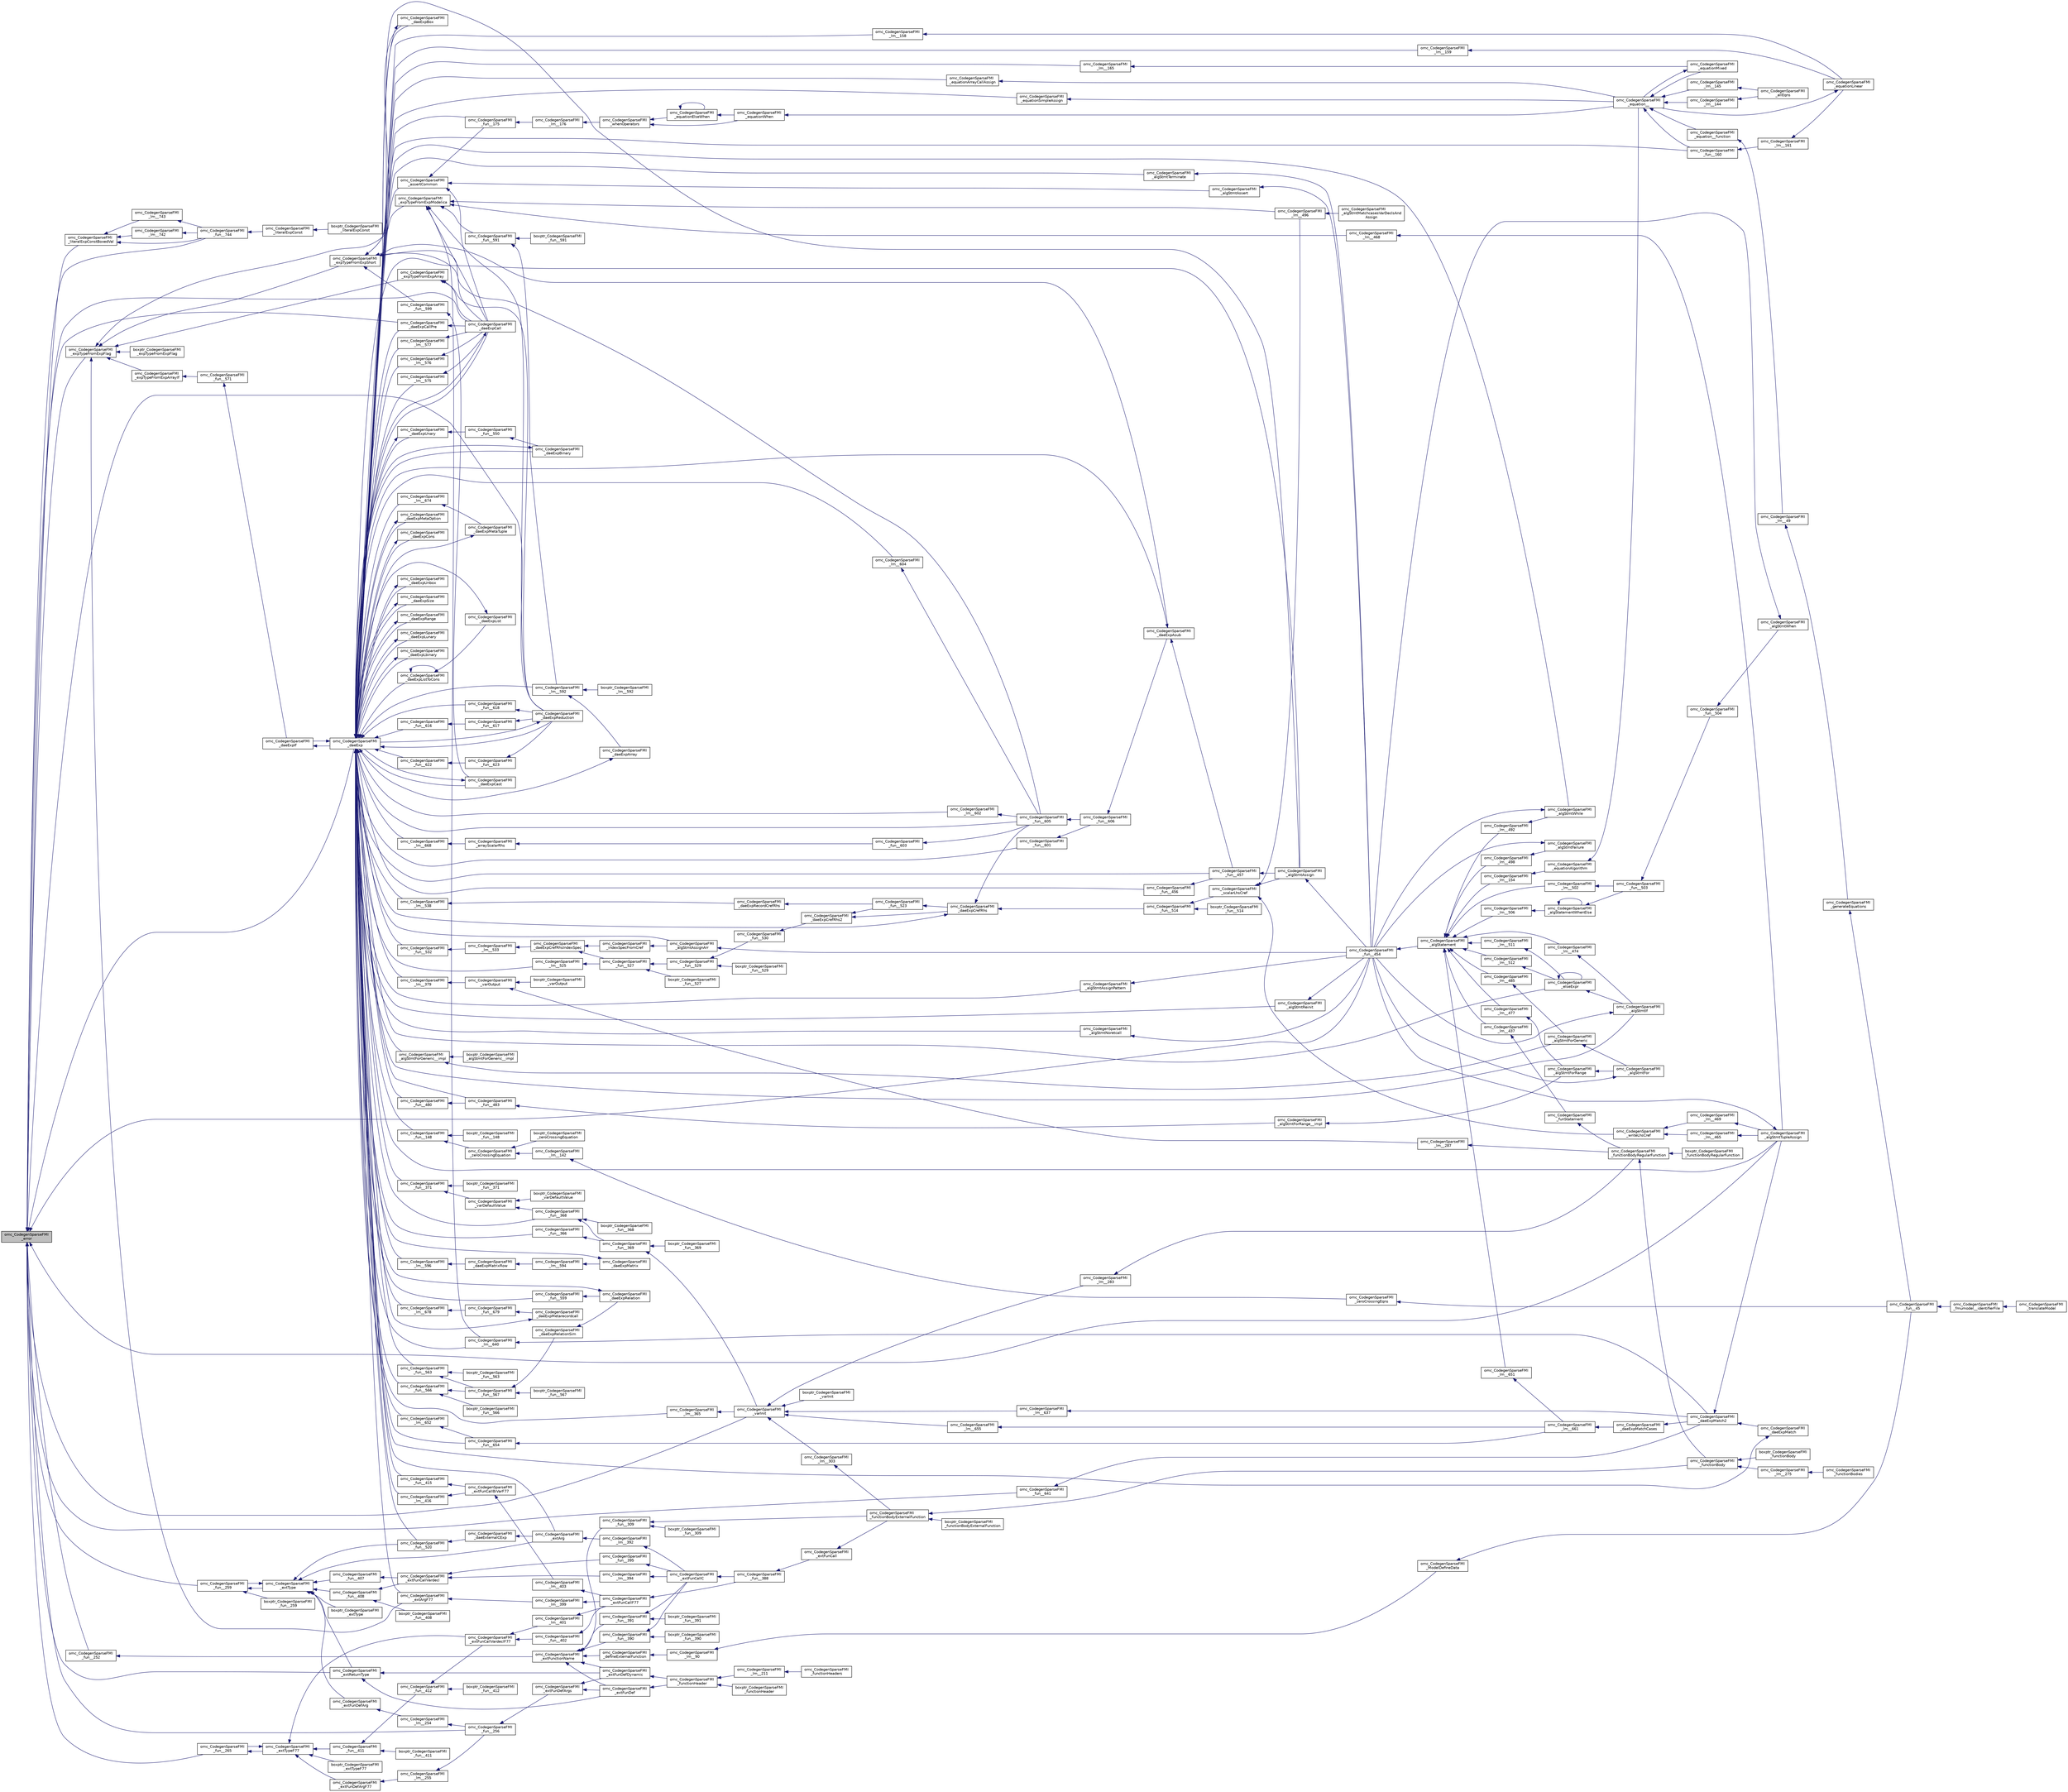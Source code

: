 digraph "omc_CodegenSparseFMI_error"
{
  edge [fontname="Helvetica",fontsize="10",labelfontname="Helvetica",labelfontsize="10"];
  node [fontname="Helvetica",fontsize="10",shape=record];
  rankdir="LR";
  Node77718 [label="omc_CodegenSparseFMI\l_error",height=0.2,width=0.4,color="black", fillcolor="grey75", style="filled", fontcolor="black"];
  Node77718 -> Node77719 [dir="back",color="midnightblue",fontsize="10",style="solid",fontname="Helvetica"];
  Node77719 [label="omc_CodegenSparseFMI\l_literalExpConstBoxedVal",height=0.2,width=0.4,color="black", fillcolor="white", style="filled",URL="$da/d88/_codegen_sparse_f_m_i_8h.html#aaaa48c5ed1ff0402f3e5cc174a0c45e4"];
  Node77719 -> Node77720 [dir="back",color="midnightblue",fontsize="10",style="solid",fontname="Helvetica"];
  Node77720 [label="omc_CodegenSparseFMI\l_fun__744",height=0.2,width=0.4,color="black", fillcolor="white", style="filled",URL="$d1/d2e/_codegen_sparse_f_m_i_8c.html#a9df07337c0d538c85736eb950d096182"];
  Node77720 -> Node77721 [dir="back",color="midnightblue",fontsize="10",style="solid",fontname="Helvetica"];
  Node77721 [label="omc_CodegenSparseFMI\l_literalExpConst",height=0.2,width=0.4,color="black", fillcolor="white", style="filled",URL="$da/d88/_codegen_sparse_f_m_i_8h.html#ae80144971e7ed9730415d1388f5e20b2"];
  Node77721 -> Node77722 [dir="back",color="midnightblue",fontsize="10",style="solid",fontname="Helvetica"];
  Node77722 [label="boxptr_CodegenSparseFMI\l_literalExpConst",height=0.2,width=0.4,color="black", fillcolor="white", style="filled",URL="$da/d88/_codegen_sparse_f_m_i_8h.html#a35b518850a893ac272c809e95c795c04"];
  Node77719 -> Node77723 [dir="back",color="midnightblue",fontsize="10",style="solid",fontname="Helvetica"];
  Node77723 [label="omc_CodegenSparseFMI\l_lm__743",height=0.2,width=0.4,color="black", fillcolor="white", style="filled",URL="$d1/d2e/_codegen_sparse_f_m_i_8c.html#a04cfeaadc95396afeeacce885171cc26"];
  Node77723 -> Node77720 [dir="back",color="midnightblue",fontsize="10",style="solid",fontname="Helvetica"];
  Node77719 -> Node77724 [dir="back",color="midnightblue",fontsize="10",style="solid",fontname="Helvetica"];
  Node77724 [label="omc_CodegenSparseFMI\l_lm__742",height=0.2,width=0.4,color="black", fillcolor="white", style="filled",URL="$d1/d2e/_codegen_sparse_f_m_i_8c.html#a245455eafed06a0842449464fa497475"];
  Node77724 -> Node77720 [dir="back",color="midnightblue",fontsize="10",style="solid",fontname="Helvetica"];
  Node77718 -> Node77720 [dir="back",color="midnightblue",fontsize="10",style="solid",fontname="Helvetica"];
  Node77718 -> Node77725 [dir="back",color="midnightblue",fontsize="10",style="solid",fontname="Helvetica"];
  Node77725 [label="omc_CodegenSparseFMI\l_expTypeFromExpFlag",height=0.2,width=0.4,color="black", fillcolor="white", style="filled",URL="$da/d88/_codegen_sparse_f_m_i_8h.html#adbc93ecca162459fb5ddcde8b9ca3e58"];
  Node77725 -> Node77726 [dir="back",color="midnightblue",fontsize="10",style="solid",fontname="Helvetica"];
  Node77726 [label="boxptr_CodegenSparseFMI\l_expTypeFromExpFlag",height=0.2,width=0.4,color="black", fillcolor="white", style="filled",URL="$da/d88/_codegen_sparse_f_m_i_8h.html#acbd613ea73a1c727aa02bc3fc34439a7"];
  Node77725 -> Node77727 [dir="back",color="midnightblue",fontsize="10",style="solid",fontname="Helvetica"];
  Node77727 [label="omc_CodegenSparseFMI\l_expTypeFromExpArrayIf",height=0.2,width=0.4,color="black", fillcolor="white", style="filled",URL="$da/d88/_codegen_sparse_f_m_i_8h.html#a2697bc1dfe6ff383c66b84a36dd0f90c"];
  Node77727 -> Node77728 [dir="back",color="midnightblue",fontsize="10",style="solid",fontname="Helvetica"];
  Node77728 [label="omc_CodegenSparseFMI\l_fun__571",height=0.2,width=0.4,color="black", fillcolor="white", style="filled",URL="$d1/d2e/_codegen_sparse_f_m_i_8c.html#a0348f14b9c4f96e7662211b8c65d9fac"];
  Node77728 -> Node77729 [dir="back",color="midnightblue",fontsize="10",style="solid",fontname="Helvetica"];
  Node77729 [label="omc_CodegenSparseFMI\l_daeExpIf",height=0.2,width=0.4,color="black", fillcolor="white", style="filled",URL="$da/d88/_codegen_sparse_f_m_i_8h.html#adab7f987725ccb3a03744e1de01d4c79"];
  Node77729 -> Node77730 [dir="back",color="midnightblue",fontsize="10",style="solid",fontname="Helvetica"];
  Node77730 [label="omc_CodegenSparseFMI\l_daeExp",height=0.2,width=0.4,color="black", fillcolor="white", style="filled",URL="$da/d88/_codegen_sparse_f_m_i_8h.html#ab26972f772620810838d527d8554f2ac"];
  Node77730 -> Node77731 [dir="back",color="midnightblue",fontsize="10",style="solid",fontname="Helvetica"];
  Node77731 [label="omc_CodegenSparseFMI\l_assertCommon",height=0.2,width=0.4,color="black", fillcolor="white", style="filled",URL="$da/d88/_codegen_sparse_f_m_i_8h.html#affff73cc747add47129bcbacc2d38f9a"];
  Node77731 -> Node77732 [dir="back",color="midnightblue",fontsize="10",style="solid",fontname="Helvetica"];
  Node77732 [label="omc_CodegenSparseFMI\l_daeExpCall",height=0.2,width=0.4,color="black", fillcolor="white", style="filled",URL="$da/d88/_codegen_sparse_f_m_i_8h.html#a48a7b37bcd95aafb972b82321fa96aac"];
  Node77732 -> Node77730 [dir="back",color="midnightblue",fontsize="10",style="solid",fontname="Helvetica"];
  Node77731 -> Node77733 [dir="back",color="midnightblue",fontsize="10",style="solid",fontname="Helvetica"];
  Node77733 [label="omc_CodegenSparseFMI\l_algStmtAssert",height=0.2,width=0.4,color="black", fillcolor="white", style="filled",URL="$da/d88/_codegen_sparse_f_m_i_8h.html#a6b429ec5152996a5f9279a3ddf6844b0"];
  Node77733 -> Node77734 [dir="back",color="midnightblue",fontsize="10",style="solid",fontname="Helvetica"];
  Node77734 [label="omc_CodegenSparseFMI\l_fun__454",height=0.2,width=0.4,color="black", fillcolor="white", style="filled",URL="$d1/d2e/_codegen_sparse_f_m_i_8c.html#a38506d8a286cdb1703e9653cec496244"];
  Node77734 -> Node77735 [dir="back",color="midnightblue",fontsize="10",style="solid",fontname="Helvetica"];
  Node77735 [label="omc_CodegenSparseFMI\l_algStatement",height=0.2,width=0.4,color="black", fillcolor="white", style="filled",URL="$da/d88/_codegen_sparse_f_m_i_8h.html#a5d1fbf810cfb458410c3f606dd4518d6"];
  Node77735 -> Node77736 [dir="back",color="midnightblue",fontsize="10",style="solid",fontname="Helvetica"];
  Node77736 [label="omc_CodegenSparseFMI\l_lm__651",height=0.2,width=0.4,color="black", fillcolor="white", style="filled",URL="$d1/d2e/_codegen_sparse_f_m_i_8c.html#a4601ee3bb7611f920e2f9c96c21fce8e"];
  Node77736 -> Node77737 [dir="back",color="midnightblue",fontsize="10",style="solid",fontname="Helvetica"];
  Node77737 [label="omc_CodegenSparseFMI\l_lm__661",height=0.2,width=0.4,color="black", fillcolor="white", style="filled",URL="$d1/d2e/_codegen_sparse_f_m_i_8c.html#af15d08c53a5b48667e16622e16e97ec5"];
  Node77737 -> Node77738 [dir="back",color="midnightblue",fontsize="10",style="solid",fontname="Helvetica"];
  Node77738 [label="omc_CodegenSparseFMI\l_daeExpMatchCases",height=0.2,width=0.4,color="black", fillcolor="white", style="filled",URL="$da/d88/_codegen_sparse_f_m_i_8h.html#a67c72be0aaa49a7a85509e1c5ab98b41"];
  Node77738 -> Node77739 [dir="back",color="midnightblue",fontsize="10",style="solid",fontname="Helvetica"];
  Node77739 [label="omc_CodegenSparseFMI\l_daeExpMatch2",height=0.2,width=0.4,color="black", fillcolor="white", style="filled",URL="$da/d88/_codegen_sparse_f_m_i_8h.html#a3d2d85eda4fc6adaf9f0a30a7a870128"];
  Node77739 -> Node77740 [dir="back",color="midnightblue",fontsize="10",style="solid",fontname="Helvetica"];
  Node77740 [label="omc_CodegenSparseFMI\l_daeExpMatch",height=0.2,width=0.4,color="black", fillcolor="white", style="filled",URL="$da/d88/_codegen_sparse_f_m_i_8h.html#a59ba01dc770311168227b0e3a87b1e1d"];
  Node77740 -> Node77730 [dir="back",color="midnightblue",fontsize="10",style="solid",fontname="Helvetica"];
  Node77739 -> Node77741 [dir="back",color="midnightblue",fontsize="10",style="solid",fontname="Helvetica"];
  Node77741 [label="omc_CodegenSparseFMI\l_algStmtTupleAssign",height=0.2,width=0.4,color="black", fillcolor="white", style="filled",URL="$da/d88/_codegen_sparse_f_m_i_8h.html#a97aeb17841cb7160e7635ac180b44c9c"];
  Node77741 -> Node77734 [dir="back",color="midnightblue",fontsize="10",style="solid",fontname="Helvetica"];
  Node77735 -> Node77742 [dir="back",color="midnightblue",fontsize="10",style="solid",fontname="Helvetica"];
  Node77742 [label="omc_CodegenSparseFMI\l_lm__512",height=0.2,width=0.4,color="black", fillcolor="white", style="filled",URL="$d1/d2e/_codegen_sparse_f_m_i_8c.html#af95888dfe83bb5057d8fd4311bb02812"];
  Node77742 -> Node77743 [dir="back",color="midnightblue",fontsize="10",style="solid",fontname="Helvetica"];
  Node77743 [label="omc_CodegenSparseFMI\l_elseExpr",height=0.2,width=0.4,color="black", fillcolor="white", style="filled",URL="$da/d88/_codegen_sparse_f_m_i_8h.html#ae02994b817886c3b7f562e9552fec536"];
  Node77743 -> Node77743 [dir="back",color="midnightblue",fontsize="10",style="solid",fontname="Helvetica"];
  Node77743 -> Node77744 [dir="back",color="midnightblue",fontsize="10",style="solid",fontname="Helvetica"];
  Node77744 [label="omc_CodegenSparseFMI\l_algStmtIf",height=0.2,width=0.4,color="black", fillcolor="white", style="filled",URL="$da/d88/_codegen_sparse_f_m_i_8h.html#aa72b2ef57d1e5ee8a926acad88bf499d"];
  Node77744 -> Node77734 [dir="back",color="midnightblue",fontsize="10",style="solid",fontname="Helvetica"];
  Node77735 -> Node77745 [dir="back",color="midnightblue",fontsize="10",style="solid",fontname="Helvetica"];
  Node77745 [label="omc_CodegenSparseFMI\l_lm__511",height=0.2,width=0.4,color="black", fillcolor="white", style="filled",URL="$d1/d2e/_codegen_sparse_f_m_i_8c.html#ab0773a7f193a1fc208023bda15bcd13e"];
  Node77745 -> Node77743 [dir="back",color="midnightblue",fontsize="10",style="solid",fontname="Helvetica"];
  Node77735 -> Node77746 [dir="back",color="midnightblue",fontsize="10",style="solid",fontname="Helvetica"];
  Node77746 [label="omc_CodegenSparseFMI\l_lm__506",height=0.2,width=0.4,color="black", fillcolor="white", style="filled",URL="$d1/d2e/_codegen_sparse_f_m_i_8c.html#ab9c484cbc52677b6df8e8fb6df621cc0"];
  Node77746 -> Node77747 [dir="back",color="midnightblue",fontsize="10",style="solid",fontname="Helvetica"];
  Node77747 [label="omc_CodegenSparseFMI\l_algStatementWhenElse",height=0.2,width=0.4,color="black", fillcolor="white", style="filled",URL="$da/d88/_codegen_sparse_f_m_i_8h.html#a55c70c95b005ab4e4a668af539875303"];
  Node77747 -> Node77747 [dir="back",color="midnightblue",fontsize="10",style="solid",fontname="Helvetica"];
  Node77747 -> Node77748 [dir="back",color="midnightblue",fontsize="10",style="solid",fontname="Helvetica"];
  Node77748 [label="omc_CodegenSparseFMI\l_fun__503",height=0.2,width=0.4,color="black", fillcolor="white", style="filled",URL="$d1/d2e/_codegen_sparse_f_m_i_8c.html#a2f60622244298e4d41f2a4f51d7b6875"];
  Node77748 -> Node77749 [dir="back",color="midnightblue",fontsize="10",style="solid",fontname="Helvetica"];
  Node77749 [label="omc_CodegenSparseFMI\l_fun__504",height=0.2,width=0.4,color="black", fillcolor="white", style="filled",URL="$d1/d2e/_codegen_sparse_f_m_i_8c.html#a34c708458b1cf12fb6f5f8b4d739cfd1"];
  Node77749 -> Node77750 [dir="back",color="midnightblue",fontsize="10",style="solid",fontname="Helvetica"];
  Node77750 [label="omc_CodegenSparseFMI\l_algStmtWhen",height=0.2,width=0.4,color="black", fillcolor="white", style="filled",URL="$da/d88/_codegen_sparse_f_m_i_8h.html#a1045cff030f158d7beb1890107038b8d"];
  Node77750 -> Node77734 [dir="back",color="midnightblue",fontsize="10",style="solid",fontname="Helvetica"];
  Node77735 -> Node77751 [dir="back",color="midnightblue",fontsize="10",style="solid",fontname="Helvetica"];
  Node77751 [label="omc_CodegenSparseFMI\l_lm__502",height=0.2,width=0.4,color="black", fillcolor="white", style="filled",URL="$d1/d2e/_codegen_sparse_f_m_i_8c.html#a7b108abc44b96cb6c9ed48e243a90fad"];
  Node77751 -> Node77748 [dir="back",color="midnightblue",fontsize="10",style="solid",fontname="Helvetica"];
  Node77735 -> Node77752 [dir="back",color="midnightblue",fontsize="10",style="solid",fontname="Helvetica"];
  Node77752 [label="omc_CodegenSparseFMI\l_lm__498",height=0.2,width=0.4,color="black", fillcolor="white", style="filled",URL="$d1/d2e/_codegen_sparse_f_m_i_8c.html#a9a587324a76d2a404951bc9b392ed5cb"];
  Node77752 -> Node77753 [dir="back",color="midnightblue",fontsize="10",style="solid",fontname="Helvetica"];
  Node77753 [label="omc_CodegenSparseFMI\l_algStmtFailure",height=0.2,width=0.4,color="black", fillcolor="white", style="filled",URL="$da/d88/_codegen_sparse_f_m_i_8h.html#ad11b2d0a665f24fbe809721a52d58392"];
  Node77753 -> Node77734 [dir="back",color="midnightblue",fontsize="10",style="solid",fontname="Helvetica"];
  Node77735 -> Node77754 [dir="back",color="midnightblue",fontsize="10",style="solid",fontname="Helvetica"];
  Node77754 [label="omc_CodegenSparseFMI\l_lm__492",height=0.2,width=0.4,color="black", fillcolor="white", style="filled",URL="$d1/d2e/_codegen_sparse_f_m_i_8c.html#a72ef5dd5785e8cfbae898a4957299174"];
  Node77754 -> Node77755 [dir="back",color="midnightblue",fontsize="10",style="solid",fontname="Helvetica"];
  Node77755 [label="omc_CodegenSparseFMI\l_algStmtWhile",height=0.2,width=0.4,color="black", fillcolor="white", style="filled",URL="$da/d88/_codegen_sparse_f_m_i_8h.html#a737e817657aa616db460e3a97c2e3107"];
  Node77755 -> Node77734 [dir="back",color="midnightblue",fontsize="10",style="solid",fontname="Helvetica"];
  Node77735 -> Node77756 [dir="back",color="midnightblue",fontsize="10",style="solid",fontname="Helvetica"];
  Node77756 [label="omc_CodegenSparseFMI\l_lm__485",height=0.2,width=0.4,color="black", fillcolor="white", style="filled",URL="$d1/d2e/_codegen_sparse_f_m_i_8c.html#aaee69379b676eacca1ab73ffa0291eea"];
  Node77756 -> Node77757 [dir="back",color="midnightblue",fontsize="10",style="solid",fontname="Helvetica"];
  Node77757 [label="omc_CodegenSparseFMI\l_algStmtForGeneric",height=0.2,width=0.4,color="black", fillcolor="white", style="filled",URL="$da/d88/_codegen_sparse_f_m_i_8h.html#a15ee44d2afe47cb6295a4d916b0ca7a1"];
  Node77757 -> Node77758 [dir="back",color="midnightblue",fontsize="10",style="solid",fontname="Helvetica"];
  Node77758 [label="omc_CodegenSparseFMI\l_algStmtFor",height=0.2,width=0.4,color="black", fillcolor="white", style="filled",URL="$da/d88/_codegen_sparse_f_m_i_8h.html#a4a85a211bdd342c5634f687ac8530821"];
  Node77758 -> Node77734 [dir="back",color="midnightblue",fontsize="10",style="solid",fontname="Helvetica"];
  Node77735 -> Node77759 [dir="back",color="midnightblue",fontsize="10",style="solid",fontname="Helvetica"];
  Node77759 [label="omc_CodegenSparseFMI\l_lm__477",height=0.2,width=0.4,color="black", fillcolor="white", style="filled",URL="$d1/d2e/_codegen_sparse_f_m_i_8c.html#a2f9a22c9a97ca26efa4457a52c8310c9"];
  Node77759 -> Node77760 [dir="back",color="midnightblue",fontsize="10",style="solid",fontname="Helvetica"];
  Node77760 [label="omc_CodegenSparseFMI\l_algStmtForRange",height=0.2,width=0.4,color="black", fillcolor="white", style="filled",URL="$da/d88/_codegen_sparse_f_m_i_8h.html#aec1da676936e15ede37d5d7df69bd5d3"];
  Node77760 -> Node77758 [dir="back",color="midnightblue",fontsize="10",style="solid",fontname="Helvetica"];
  Node77735 -> Node77761 [dir="back",color="midnightblue",fontsize="10",style="solid",fontname="Helvetica"];
  Node77761 [label="omc_CodegenSparseFMI\l_lm__474",height=0.2,width=0.4,color="black", fillcolor="white", style="filled",URL="$d1/d2e/_codegen_sparse_f_m_i_8c.html#a39706f1a079b0966689768a75ddc77b3"];
  Node77761 -> Node77744 [dir="back",color="midnightblue",fontsize="10",style="solid",fontname="Helvetica"];
  Node77735 -> Node77762 [dir="back",color="midnightblue",fontsize="10",style="solid",fontname="Helvetica"];
  Node77762 [label="omc_CodegenSparseFMI\l_lm__437",height=0.2,width=0.4,color="black", fillcolor="white", style="filled",URL="$d1/d2e/_codegen_sparse_f_m_i_8c.html#a1bcb8bb8090787c8cfad3cc233eb2cbb"];
  Node77762 -> Node77763 [dir="back",color="midnightblue",fontsize="10",style="solid",fontname="Helvetica"];
  Node77763 [label="omc_CodegenSparseFMI\l_funStatement",height=0.2,width=0.4,color="black", fillcolor="white", style="filled",URL="$da/d88/_codegen_sparse_f_m_i_8h.html#a6011fbd6700693d91a736f67f7cd333a"];
  Node77763 -> Node77764 [dir="back",color="midnightblue",fontsize="10",style="solid",fontname="Helvetica"];
  Node77764 [label="omc_CodegenSparseFMI\l_functionBodyRegularFunction",height=0.2,width=0.4,color="black", fillcolor="white", style="filled",URL="$da/d88/_codegen_sparse_f_m_i_8h.html#a35f588d60d8560ad7c541738fc9bc5d0"];
  Node77764 -> Node77765 [dir="back",color="midnightblue",fontsize="10",style="solid",fontname="Helvetica"];
  Node77765 [label="boxptr_CodegenSparseFMI\l_functionBodyRegularFunction",height=0.2,width=0.4,color="black", fillcolor="white", style="filled",URL="$da/d88/_codegen_sparse_f_m_i_8h.html#ad0cd59d6ca1bf8ab02b015f235daadf1"];
  Node77764 -> Node77766 [dir="back",color="midnightblue",fontsize="10",style="solid",fontname="Helvetica"];
  Node77766 [label="omc_CodegenSparseFMI\l_functionBody",height=0.2,width=0.4,color="black", fillcolor="white", style="filled",URL="$da/d88/_codegen_sparse_f_m_i_8h.html#a8326dd08d50f77b343a0b1e9fdee90d6"];
  Node77766 -> Node77767 [dir="back",color="midnightblue",fontsize="10",style="solid",fontname="Helvetica"];
  Node77767 [label="boxptr_CodegenSparseFMI\l_functionBody",height=0.2,width=0.4,color="black", fillcolor="white", style="filled",URL="$da/d88/_codegen_sparse_f_m_i_8h.html#a1450c37977ff46f0a318f1740d46b3a2"];
  Node77766 -> Node77768 [dir="back",color="midnightblue",fontsize="10",style="solid",fontname="Helvetica"];
  Node77768 [label="omc_CodegenSparseFMI\l_lm__275",height=0.2,width=0.4,color="black", fillcolor="white", style="filled",URL="$d1/d2e/_codegen_sparse_f_m_i_8c.html#afa6f1fb10983410b266344362bafabb7"];
  Node77768 -> Node77769 [dir="back",color="midnightblue",fontsize="10",style="solid",fontname="Helvetica"];
  Node77769 [label="omc_CodegenSparseFMI\l_functionBodies",height=0.2,width=0.4,color="black", fillcolor="white", style="filled",URL="$da/d88/_codegen_sparse_f_m_i_8h.html#ad5d463f801d993e3be31d7c8963771af"];
  Node77735 -> Node77770 [dir="back",color="midnightblue",fontsize="10",style="solid",fontname="Helvetica"];
  Node77770 [label="omc_CodegenSparseFMI\l_lm__154",height=0.2,width=0.4,color="black", fillcolor="white", style="filled",URL="$d1/d2e/_codegen_sparse_f_m_i_8c.html#a1572fc969206bf7560bccaad1883519a"];
  Node77770 -> Node77771 [dir="back",color="midnightblue",fontsize="10",style="solid",fontname="Helvetica"];
  Node77771 [label="omc_CodegenSparseFMI\l_equationAlgorithm",height=0.2,width=0.4,color="black", fillcolor="white", style="filled",URL="$da/d88/_codegen_sparse_f_m_i_8h.html#adc1144a1e01b13d32f1cd272edef769f"];
  Node77771 -> Node77772 [dir="back",color="midnightblue",fontsize="10",style="solid",fontname="Helvetica"];
  Node77772 [label="omc_CodegenSparseFMI\l_equation__",height=0.2,width=0.4,color="black", fillcolor="white", style="filled",URL="$da/d88/_codegen_sparse_f_m_i_8h.html#a99f4c0cb745d02faf3615bcda104a18a"];
  Node77772 -> Node77773 [dir="back",color="midnightblue",fontsize="10",style="solid",fontname="Helvetica"];
  Node77773 [label="omc_CodegenSparseFMI\l_equationMixed",height=0.2,width=0.4,color="black", fillcolor="white", style="filled",URL="$da/d88/_codegen_sparse_f_m_i_8h.html#ac29f9768bd0d77a3e1e85ee8d33113f2"];
  Node77773 -> Node77772 [dir="back",color="midnightblue",fontsize="10",style="solid",fontname="Helvetica"];
  Node77772 -> Node77774 [dir="back",color="midnightblue",fontsize="10",style="solid",fontname="Helvetica"];
  Node77774 [label="omc_CodegenSparseFMI\l_fun__160",height=0.2,width=0.4,color="black", fillcolor="white", style="filled",URL="$d1/d2e/_codegen_sparse_f_m_i_8c.html#ae706b7e1daac9ecce083bb0f153c4537"];
  Node77774 -> Node77775 [dir="back",color="midnightblue",fontsize="10",style="solid",fontname="Helvetica"];
  Node77775 [label="omc_CodegenSparseFMI\l_lm__161",height=0.2,width=0.4,color="black", fillcolor="white", style="filled",URL="$d1/d2e/_codegen_sparse_f_m_i_8c.html#afef10b15667b5fa348e2e5474100a059"];
  Node77775 -> Node77776 [dir="back",color="midnightblue",fontsize="10",style="solid",fontname="Helvetica"];
  Node77776 [label="omc_CodegenSparseFMI\l_equationLinear",height=0.2,width=0.4,color="black", fillcolor="white", style="filled",URL="$da/d88/_codegen_sparse_f_m_i_8h.html#ae8ae758cee8e51f80c69f273ea2dead4"];
  Node77776 -> Node77772 [dir="back",color="midnightblue",fontsize="10",style="solid",fontname="Helvetica"];
  Node77772 -> Node77777 [dir="back",color="midnightblue",fontsize="10",style="solid",fontname="Helvetica"];
  Node77777 [label="omc_CodegenSparseFMI\l_lm__145",height=0.2,width=0.4,color="black", fillcolor="white", style="filled",URL="$d1/d2e/_codegen_sparse_f_m_i_8c.html#a482b9fe4a2cf1170ba37c04cbeeba56b"];
  Node77777 -> Node77778 [dir="back",color="midnightblue",fontsize="10",style="solid",fontname="Helvetica"];
  Node77778 [label="omc_CodegenSparseFMI\l_allEqns",height=0.2,width=0.4,color="black", fillcolor="white", style="filled",URL="$da/d88/_codegen_sparse_f_m_i_8h.html#a94fa0652e8d98e8869394cc988af391b"];
  Node77772 -> Node77779 [dir="back",color="midnightblue",fontsize="10",style="solid",fontname="Helvetica"];
  Node77779 [label="omc_CodegenSparseFMI\l_lm__144",height=0.2,width=0.4,color="black", fillcolor="white", style="filled",URL="$d1/d2e/_codegen_sparse_f_m_i_8c.html#a53bc84287c3730b73c523380ca378dcf"];
  Node77779 -> Node77778 [dir="back",color="midnightblue",fontsize="10",style="solid",fontname="Helvetica"];
  Node77772 -> Node77780 [dir="back",color="midnightblue",fontsize="10",style="solid",fontname="Helvetica"];
  Node77780 [label="omc_CodegenSparseFMI\l_equation__function",height=0.2,width=0.4,color="black", fillcolor="white", style="filled",URL="$da/d88/_codegen_sparse_f_m_i_8h.html#a3b6d78478d2920ade27380933feef664"];
  Node77780 -> Node77781 [dir="back",color="midnightblue",fontsize="10",style="solid",fontname="Helvetica"];
  Node77781 [label="omc_CodegenSparseFMI\l_lm__49",height=0.2,width=0.4,color="black", fillcolor="white", style="filled",URL="$d1/d2e/_codegen_sparse_f_m_i_8c.html#afd950130e5951ce5d9b078504b8e5445"];
  Node77781 -> Node77782 [dir="back",color="midnightblue",fontsize="10",style="solid",fontname="Helvetica"];
  Node77782 [label="omc_CodegenSparseFMI\l_generateEquations",height=0.2,width=0.4,color="black", fillcolor="white", style="filled",URL="$da/d88/_codegen_sparse_f_m_i_8h.html#a944e50c37aa93fa6e9c540a7d9a7f671"];
  Node77782 -> Node77783 [dir="back",color="midnightblue",fontsize="10",style="solid",fontname="Helvetica"];
  Node77783 [label="omc_CodegenSparseFMI\l_fun__45",height=0.2,width=0.4,color="black", fillcolor="white", style="filled",URL="$d1/d2e/_codegen_sparse_f_m_i_8c.html#a33c397eee4567dbaf5269d88f9ea50f2"];
  Node77783 -> Node77784 [dir="back",color="midnightblue",fontsize="10",style="solid",fontname="Helvetica"];
  Node77784 [label="omc_CodegenSparseFMI\l_fmumodel__identifierFile",height=0.2,width=0.4,color="black", fillcolor="white", style="filled",URL="$da/d88/_codegen_sparse_f_m_i_8h.html#a0d704247081fbb1f268bdd5ae5d7f3f3"];
  Node77784 -> Node77785 [dir="back",color="midnightblue",fontsize="10",style="solid",fontname="Helvetica"];
  Node77785 [label="omc_CodegenSparseFMI\l_translateModel",height=0.2,width=0.4,color="black", fillcolor="white", style="filled",URL="$da/d88/_codegen_sparse_f_m_i_8h.html#a6e115544fcae7968ab9fa00a0ea17b1d"];
  Node77731 -> Node77786 [dir="back",color="midnightblue",fontsize="10",style="solid",fontname="Helvetica"];
  Node77786 [label="omc_CodegenSparseFMI\l_fun__175",height=0.2,width=0.4,color="black", fillcolor="white", style="filled",URL="$d1/d2e/_codegen_sparse_f_m_i_8c.html#ae71d3dbce84027f4da25d630128e9f06"];
  Node77786 -> Node77787 [dir="back",color="midnightblue",fontsize="10",style="solid",fontname="Helvetica"];
  Node77787 [label="omc_CodegenSparseFMI\l_lm__176",height=0.2,width=0.4,color="black", fillcolor="white", style="filled",URL="$d1/d2e/_codegen_sparse_f_m_i_8c.html#a3aab67e796da3718ac21ae4e0b10522b"];
  Node77787 -> Node77788 [dir="back",color="midnightblue",fontsize="10",style="solid",fontname="Helvetica"];
  Node77788 [label="omc_CodegenSparseFMI\l_whenOperators",height=0.2,width=0.4,color="black", fillcolor="white", style="filled",URL="$da/d88/_codegen_sparse_f_m_i_8h.html#aaa56a6cbe937c9e43604fbefcddc43d4"];
  Node77788 -> Node77789 [dir="back",color="midnightblue",fontsize="10",style="solid",fontname="Helvetica"];
  Node77789 [label="omc_CodegenSparseFMI\l_equationElseWhen",height=0.2,width=0.4,color="black", fillcolor="white", style="filled",URL="$da/d88/_codegen_sparse_f_m_i_8h.html#a9252f94be6a8d4db5d542a2a30867d21"];
  Node77789 -> Node77789 [dir="back",color="midnightblue",fontsize="10",style="solid",fontname="Helvetica"];
  Node77789 -> Node77790 [dir="back",color="midnightblue",fontsize="10",style="solid",fontname="Helvetica"];
  Node77790 [label="omc_CodegenSparseFMI\l_equationWhen",height=0.2,width=0.4,color="black", fillcolor="white", style="filled",URL="$da/d88/_codegen_sparse_f_m_i_8h.html#a182b50d619540de019adbeb9053f85d2"];
  Node77790 -> Node77772 [dir="back",color="midnightblue",fontsize="10",style="solid",fontname="Helvetica"];
  Node77788 -> Node77790 [dir="back",color="midnightblue",fontsize="10",style="solid",fontname="Helvetica"];
  Node77730 -> Node77791 [dir="back",color="midnightblue",fontsize="10",style="solid",fontname="Helvetica"];
  Node77791 [label="omc_CodegenSparseFMI\l_algStmtAssignPattern",height=0.2,width=0.4,color="black", fillcolor="white", style="filled",URL="$da/d88/_codegen_sparse_f_m_i_8h.html#aa769cf6a279946c8484ba60efafa1bc7"];
  Node77791 -> Node77734 [dir="back",color="midnightblue",fontsize="10",style="solid",fontname="Helvetica"];
  Node77730 -> Node77792 [dir="back",color="midnightblue",fontsize="10",style="solid",fontname="Helvetica"];
  Node77792 [label="omc_CodegenSparseFMI\l_lm__678",height=0.2,width=0.4,color="black", fillcolor="white", style="filled",URL="$d1/d2e/_codegen_sparse_f_m_i_8c.html#a128c47290974b3ffbcea043e82979943"];
  Node77792 -> Node77793 [dir="back",color="midnightblue",fontsize="10",style="solid",fontname="Helvetica"];
  Node77793 [label="omc_CodegenSparseFMI\l_fun__679",height=0.2,width=0.4,color="black", fillcolor="white", style="filled",URL="$d1/d2e/_codegen_sparse_f_m_i_8c.html#a2365ba198f39b872daa06cc5d23c6252"];
  Node77793 -> Node77794 [dir="back",color="midnightblue",fontsize="10",style="solid",fontname="Helvetica"];
  Node77794 [label="omc_CodegenSparseFMI\l_daeExpMetarecordcall",height=0.2,width=0.4,color="black", fillcolor="white", style="filled",URL="$da/d88/_codegen_sparse_f_m_i_8h.html#af4d3cdaeb7380d8a65146e12030c5c0e"];
  Node77794 -> Node77730 [dir="back",color="midnightblue",fontsize="10",style="solid",fontname="Helvetica"];
  Node77730 -> Node77795 [dir="back",color="midnightblue",fontsize="10",style="solid",fontname="Helvetica"];
  Node77795 [label="omc_CodegenSparseFMI\l_daeExpMetaOption",height=0.2,width=0.4,color="black", fillcolor="white", style="filled",URL="$da/d88/_codegen_sparse_f_m_i_8h.html#ae536b39241762561555271004c37440e"];
  Node77795 -> Node77730 [dir="back",color="midnightblue",fontsize="10",style="solid",fontname="Helvetica"];
  Node77730 -> Node77796 [dir="back",color="midnightblue",fontsize="10",style="solid",fontname="Helvetica"];
  Node77796 [label="omc_CodegenSparseFMI\l_lm__674",height=0.2,width=0.4,color="black", fillcolor="white", style="filled",URL="$d1/d2e/_codegen_sparse_f_m_i_8c.html#ad52f1b672015908228e495a9b9ff40ca"];
  Node77796 -> Node77797 [dir="back",color="midnightblue",fontsize="10",style="solid",fontname="Helvetica"];
  Node77797 [label="omc_CodegenSparseFMI\l_daeExpMetaTuple",height=0.2,width=0.4,color="black", fillcolor="white", style="filled",URL="$da/d88/_codegen_sparse_f_m_i_8h.html#a37dab4d4c7bc7fd838505c060a8b9049"];
  Node77797 -> Node77730 [dir="back",color="midnightblue",fontsize="10",style="solid",fontname="Helvetica"];
  Node77730 -> Node77798 [dir="back",color="midnightblue",fontsize="10",style="solid",fontname="Helvetica"];
  Node77798 [label="omc_CodegenSparseFMI\l_daeExpCons",height=0.2,width=0.4,color="black", fillcolor="white", style="filled",URL="$da/d88/_codegen_sparse_f_m_i_8h.html#ab881b9f7dbddb69fe91bb74c9c5c54c1"];
  Node77798 -> Node77730 [dir="back",color="midnightblue",fontsize="10",style="solid",fontname="Helvetica"];
  Node77730 -> Node77799 [dir="back",color="midnightblue",fontsize="10",style="solid",fontname="Helvetica"];
  Node77799 [label="omc_CodegenSparseFMI\l_daeExpListToCons",height=0.2,width=0.4,color="black", fillcolor="white", style="filled",URL="$da/d88/_codegen_sparse_f_m_i_8h.html#a1d1ae6cb82e69292e58b8c65e002ea55"];
  Node77799 -> Node77799 [dir="back",color="midnightblue",fontsize="10",style="solid",fontname="Helvetica"];
  Node77799 -> Node77800 [dir="back",color="midnightblue",fontsize="10",style="solid",fontname="Helvetica"];
  Node77800 [label="omc_CodegenSparseFMI\l_daeExpList",height=0.2,width=0.4,color="black", fillcolor="white", style="filled",URL="$da/d88/_codegen_sparse_f_m_i_8h.html#a2f666b582c610d5c8b23988ecba9664b"];
  Node77800 -> Node77730 [dir="back",color="midnightblue",fontsize="10",style="solid",fontname="Helvetica"];
  Node77730 -> Node77801 [dir="back",color="midnightblue",fontsize="10",style="solid",fontname="Helvetica"];
  Node77801 [label="omc_CodegenSparseFMI\l_lm__668",height=0.2,width=0.4,color="black", fillcolor="white", style="filled",URL="$d1/d2e/_codegen_sparse_f_m_i_8c.html#a76351725b41da0af498aadf54b92c275"];
  Node77801 -> Node77802 [dir="back",color="midnightblue",fontsize="10",style="solid",fontname="Helvetica"];
  Node77802 [label="omc_CodegenSparseFMI\l_arrayScalarRhs",height=0.2,width=0.4,color="black", fillcolor="white", style="filled",URL="$da/d88/_codegen_sparse_f_m_i_8h.html#ab4de96fd8fb5647ef325ca122a4753f3"];
  Node77802 -> Node77803 [dir="back",color="midnightblue",fontsize="10",style="solid",fontname="Helvetica"];
  Node77803 [label="omc_CodegenSparseFMI\l_fun__603",height=0.2,width=0.4,color="black", fillcolor="white", style="filled",URL="$d1/d2e/_codegen_sparse_f_m_i_8c.html#adbd2857da6df0e479b3bd77c5b7a8f7d"];
  Node77803 -> Node77804 [dir="back",color="midnightblue",fontsize="10",style="solid",fontname="Helvetica"];
  Node77804 [label="omc_CodegenSparseFMI\l_fun__605",height=0.2,width=0.4,color="black", fillcolor="white", style="filled",URL="$d1/d2e/_codegen_sparse_f_m_i_8c.html#a9bd0f333ed74be93d8bd6468cde56736"];
  Node77804 -> Node77805 [dir="back",color="midnightblue",fontsize="10",style="solid",fontname="Helvetica"];
  Node77805 [label="omc_CodegenSparseFMI\l_fun__606",height=0.2,width=0.4,color="black", fillcolor="white", style="filled",URL="$d1/d2e/_codegen_sparse_f_m_i_8c.html#a57e7ee8cc6cf0e5de142a92a92caf6d0"];
  Node77805 -> Node77806 [dir="back",color="midnightblue",fontsize="10",style="solid",fontname="Helvetica"];
  Node77806 [label="omc_CodegenSparseFMI\l_daeExpAsub",height=0.2,width=0.4,color="black", fillcolor="white", style="filled",URL="$da/d88/_codegen_sparse_f_m_i_8h.html#ab042430b0f630bd548c9122206a41a76"];
  Node77806 -> Node77730 [dir="back",color="midnightblue",fontsize="10",style="solid",fontname="Helvetica"];
  Node77806 -> Node77807 [dir="back",color="midnightblue",fontsize="10",style="solid",fontname="Helvetica"];
  Node77807 [label="omc_CodegenSparseFMI\l_fun__457",height=0.2,width=0.4,color="black", fillcolor="white", style="filled",URL="$d1/d2e/_codegen_sparse_f_m_i_8c.html#a9a66843f2c8f85ed8a0e89829eadf41b"];
  Node77807 -> Node77808 [dir="back",color="midnightblue",fontsize="10",style="solid",fontname="Helvetica"];
  Node77808 [label="omc_CodegenSparseFMI\l_algStmtAssign",height=0.2,width=0.4,color="black", fillcolor="white", style="filled",URL="$da/d88/_codegen_sparse_f_m_i_8h.html#a1c3cbb22c2453d6b93e5a19e87126639"];
  Node77808 -> Node77734 [dir="back",color="midnightblue",fontsize="10",style="solid",fontname="Helvetica"];
  Node77730 -> Node77809 [dir="back",color="midnightblue",fontsize="10",style="solid",fontname="Helvetica"];
  Node77809 [label="omc_CodegenSparseFMI\l_daeExpUnbox",height=0.2,width=0.4,color="black", fillcolor="white", style="filled",URL="$da/d88/_codegen_sparse_f_m_i_8h.html#ad8a93ec5bfec6454d268e95a82bf96b8"];
  Node77809 -> Node77730 [dir="back",color="midnightblue",fontsize="10",style="solid",fontname="Helvetica"];
  Node77730 -> Node77810 [dir="back",color="midnightblue",fontsize="10",style="solid",fontname="Helvetica"];
  Node77810 [label="omc_CodegenSparseFMI\l_daeExpBox",height=0.2,width=0.4,color="black", fillcolor="white", style="filled",URL="$da/d88/_codegen_sparse_f_m_i_8h.html#a39dc1615a535b01d20db9b87fc607d3c"];
  Node77810 -> Node77730 [dir="back",color="midnightblue",fontsize="10",style="solid",fontname="Helvetica"];
  Node77730 -> Node77811 [dir="back",color="midnightblue",fontsize="10",style="solid",fontname="Helvetica"];
  Node77811 [label="omc_CodegenSparseFMI\l_fun__654",height=0.2,width=0.4,color="black", fillcolor="white", style="filled",URL="$d1/d2e/_codegen_sparse_f_m_i_8c.html#a779418d021f2bf6e5e05257271d6512f"];
  Node77811 -> Node77737 [dir="back",color="midnightblue",fontsize="10",style="solid",fontname="Helvetica"];
  Node77730 -> Node77812 [dir="back",color="midnightblue",fontsize="10",style="solid",fontname="Helvetica"];
  Node77812 [label="omc_CodegenSparseFMI\l_lm__652",height=0.2,width=0.4,color="black", fillcolor="white", style="filled",URL="$d1/d2e/_codegen_sparse_f_m_i_8c.html#afb77daba20dc13d99f8916228d277ad2"];
  Node77812 -> Node77811 [dir="back",color="midnightblue",fontsize="10",style="solid",fontname="Helvetica"];
  Node77730 -> Node77813 [dir="back",color="midnightblue",fontsize="10",style="solid",fontname="Helvetica"];
  Node77813 [label="omc_CodegenSparseFMI\l_lm__640",height=0.2,width=0.4,color="black", fillcolor="white", style="filled",URL="$d1/d2e/_codegen_sparse_f_m_i_8c.html#ab7ae5141c274871c57b0fb912e7ddaf7"];
  Node77813 -> Node77739 [dir="back",color="midnightblue",fontsize="10",style="solid",fontname="Helvetica"];
  Node77730 -> Node77814 [dir="back",color="midnightblue",fontsize="10",style="solid",fontname="Helvetica"];
  Node77814 [label="omc_CodegenSparseFMI\l_daeExpReduction",height=0.2,width=0.4,color="black", fillcolor="white", style="filled",URL="$da/d88/_codegen_sparse_f_m_i_8h.html#a215e1cfa638090eb2c87b8d31be99cf0"];
  Node77814 -> Node77730 [dir="back",color="midnightblue",fontsize="10",style="solid",fontname="Helvetica"];
  Node77730 -> Node77815 [dir="back",color="midnightblue",fontsize="10",style="solid",fontname="Helvetica"];
  Node77815 [label="omc_CodegenSparseFMI\l_fun__622",height=0.2,width=0.4,color="black", fillcolor="white", style="filled",URL="$d1/d2e/_codegen_sparse_f_m_i_8c.html#ae5c95b0ba06e68ed18a5d60da4cda046"];
  Node77815 -> Node77816 [dir="back",color="midnightblue",fontsize="10",style="solid",fontname="Helvetica"];
  Node77816 [label="omc_CodegenSparseFMI\l_fun__623",height=0.2,width=0.4,color="black", fillcolor="white", style="filled",URL="$d1/d2e/_codegen_sparse_f_m_i_8c.html#ad252a6b0c4628a8f587fbfdf6b702226"];
  Node77816 -> Node77814 [dir="back",color="midnightblue",fontsize="10",style="solid",fontname="Helvetica"];
  Node77730 -> Node77817 [dir="back",color="midnightblue",fontsize="10",style="solid",fontname="Helvetica"];
  Node77817 [label="omc_CodegenSparseFMI\l_fun__618",height=0.2,width=0.4,color="black", fillcolor="white", style="filled",URL="$d1/d2e/_codegen_sparse_f_m_i_8c.html#a6b9efcf5bb1e83e9d6d64821e5b15530"];
  Node77817 -> Node77814 [dir="back",color="midnightblue",fontsize="10",style="solid",fontname="Helvetica"];
  Node77730 -> Node77818 [dir="back",color="midnightblue",fontsize="10",style="solid",fontname="Helvetica"];
  Node77818 [label="omc_CodegenSparseFMI\l_fun__616",height=0.2,width=0.4,color="black", fillcolor="white", style="filled",URL="$d1/d2e/_codegen_sparse_f_m_i_8c.html#a635859e8c511453505953fab612853b3"];
  Node77818 -> Node77819 [dir="back",color="midnightblue",fontsize="10",style="solid",fontname="Helvetica"];
  Node77819 [label="omc_CodegenSparseFMI\l_fun__617",height=0.2,width=0.4,color="black", fillcolor="white", style="filled",URL="$d1/d2e/_codegen_sparse_f_m_i_8c.html#aa08069808fe588458678d9549eb3b245"];
  Node77819 -> Node77814 [dir="back",color="midnightblue",fontsize="10",style="solid",fontname="Helvetica"];
  Node77730 -> Node77820 [dir="back",color="midnightblue",fontsize="10",style="solid",fontname="Helvetica"];
  Node77820 [label="omc_CodegenSparseFMI\l_daeExpSize",height=0.2,width=0.4,color="black", fillcolor="white", style="filled",URL="$da/d88/_codegen_sparse_f_m_i_8h.html#a65806134dc2b86c56ad13bd542641799"];
  Node77820 -> Node77730 [dir="back",color="midnightblue",fontsize="10",style="solid",fontname="Helvetica"];
  Node77730 -> Node77821 [dir="back",color="midnightblue",fontsize="10",style="solid",fontname="Helvetica"];
  Node77821 [label="omc_CodegenSparseFMI\l_daeExpCallPre",height=0.2,width=0.4,color="black", fillcolor="white", style="filled",URL="$da/d88/_codegen_sparse_f_m_i_8h.html#a14fa316eb180ca150badd71a2b426953"];
  Node77821 -> Node77732 [dir="back",color="midnightblue",fontsize="10",style="solid",fontname="Helvetica"];
  Node77730 -> Node77804 [dir="back",color="midnightblue",fontsize="10",style="solid",fontname="Helvetica"];
  Node77730 -> Node77822 [dir="back",color="midnightblue",fontsize="10",style="solid",fontname="Helvetica"];
  Node77822 [label="omc_CodegenSparseFMI\l_lm__604",height=0.2,width=0.4,color="black", fillcolor="white", style="filled",URL="$d1/d2e/_codegen_sparse_f_m_i_8c.html#a1ea19ba89eb6b92706330d280b4a28c4"];
  Node77822 -> Node77804 [dir="back",color="midnightblue",fontsize="10",style="solid",fontname="Helvetica"];
  Node77730 -> Node77823 [dir="back",color="midnightblue",fontsize="10",style="solid",fontname="Helvetica"];
  Node77823 [label="omc_CodegenSparseFMI\l_lm__602",height=0.2,width=0.4,color="black", fillcolor="white", style="filled",URL="$d1/d2e/_codegen_sparse_f_m_i_8c.html#a033ed9fe3cb36fea59e62007c6a4d090"];
  Node77823 -> Node77804 [dir="back",color="midnightblue",fontsize="10",style="solid",fontname="Helvetica"];
  Node77730 -> Node77824 [dir="back",color="midnightblue",fontsize="10",style="solid",fontname="Helvetica"];
  Node77824 [label="omc_CodegenSparseFMI\l_fun__601",height=0.2,width=0.4,color="black", fillcolor="white", style="filled",URL="$d1/d2e/_codegen_sparse_f_m_i_8c.html#a7e7064f5d085e776607bd7e91ba97557"];
  Node77824 -> Node77805 [dir="back",color="midnightblue",fontsize="10",style="solid",fontname="Helvetica"];
  Node77730 -> Node77825 [dir="back",color="midnightblue",fontsize="10",style="solid",fontname="Helvetica"];
  Node77825 [label="omc_CodegenSparseFMI\l_daeExpCast",height=0.2,width=0.4,color="black", fillcolor="white", style="filled",URL="$da/d88/_codegen_sparse_f_m_i_8h.html#a4925df985f63c7b864fc53ff465f925e"];
  Node77825 -> Node77730 [dir="back",color="midnightblue",fontsize="10",style="solid",fontname="Helvetica"];
  Node77730 -> Node77826 [dir="back",color="midnightblue",fontsize="10",style="solid",fontname="Helvetica"];
  Node77826 [label="omc_CodegenSparseFMI\l_daeExpRange",height=0.2,width=0.4,color="black", fillcolor="white", style="filled",URL="$da/d88/_codegen_sparse_f_m_i_8h.html#ab06fb091af14bb2ea0472c05fb26c075"];
  Node77826 -> Node77730 [dir="back",color="midnightblue",fontsize="10",style="solid",fontname="Helvetica"];
  Node77730 -> Node77827 [dir="back",color="midnightblue",fontsize="10",style="solid",fontname="Helvetica"];
  Node77827 [label="omc_CodegenSparseFMI\l_lm__596",height=0.2,width=0.4,color="black", fillcolor="white", style="filled",URL="$d1/d2e/_codegen_sparse_f_m_i_8c.html#a14d5df57654fa55b92d5aff9036ec0ab"];
  Node77827 -> Node77828 [dir="back",color="midnightblue",fontsize="10",style="solid",fontname="Helvetica"];
  Node77828 [label="omc_CodegenSparseFMI\l_daeExpMatrixRow",height=0.2,width=0.4,color="black", fillcolor="white", style="filled",URL="$da/d88/_codegen_sparse_f_m_i_8h.html#aaa8e0e4a311cbf73da7a14c47f4570ac"];
  Node77828 -> Node77829 [dir="back",color="midnightblue",fontsize="10",style="solid",fontname="Helvetica"];
  Node77829 [label="omc_CodegenSparseFMI\l_lm__594",height=0.2,width=0.4,color="black", fillcolor="white", style="filled",URL="$d1/d2e/_codegen_sparse_f_m_i_8c.html#a6851ce9fae595fa7b523b79ce247f9ea"];
  Node77829 -> Node77830 [dir="back",color="midnightblue",fontsize="10",style="solid",fontname="Helvetica"];
  Node77830 [label="omc_CodegenSparseFMI\l_daeExpMatrix",height=0.2,width=0.4,color="black", fillcolor="white", style="filled",URL="$da/d88/_codegen_sparse_f_m_i_8h.html#a6f74e3aeec53ec03a5f219a12576dca4"];
  Node77830 -> Node77730 [dir="back",color="midnightblue",fontsize="10",style="solid",fontname="Helvetica"];
  Node77730 -> Node77831 [dir="back",color="midnightblue",fontsize="10",style="solid",fontname="Helvetica"];
  Node77831 [label="omc_CodegenSparseFMI\l_lm__592",height=0.2,width=0.4,color="black", fillcolor="white", style="filled",URL="$d1/d2e/_codegen_sparse_f_m_i_8c.html#a2e9ed496758b97468e8f6941914f675c"];
  Node77831 -> Node77832 [dir="back",color="midnightblue",fontsize="10",style="solid",fontname="Helvetica"];
  Node77832 [label="omc_CodegenSparseFMI\l_daeExpArray",height=0.2,width=0.4,color="black", fillcolor="white", style="filled",URL="$da/d88/_codegen_sparse_f_m_i_8h.html#a88f664ab98fd5d6d05ad0e1958fa159f"];
  Node77832 -> Node77730 [dir="back",color="midnightblue",fontsize="10",style="solid",fontname="Helvetica"];
  Node77831 -> Node77833 [dir="back",color="midnightblue",fontsize="10",style="solid",fontname="Helvetica"];
  Node77833 [label="boxptr_CodegenSparseFMI\l_lm__592",height=0.2,width=0.4,color="black", fillcolor="white", style="filled",URL="$d1/d2e/_codegen_sparse_f_m_i_8c.html#a14367956a97e5e5449a9ee418310e77f"];
  Node77730 -> Node77732 [dir="back",color="midnightblue",fontsize="10",style="solid",fontname="Helvetica"];
  Node77730 -> Node77834 [dir="back",color="midnightblue",fontsize="10",style="solid",fontname="Helvetica"];
  Node77834 [label="omc_CodegenSparseFMI\l_lm__577",height=0.2,width=0.4,color="black", fillcolor="white", style="filled",URL="$d1/d2e/_codegen_sparse_f_m_i_8c.html#aa4835158f163790c1f9e865fa1b20423"];
  Node77834 -> Node77732 [dir="back",color="midnightblue",fontsize="10",style="solid",fontname="Helvetica"];
  Node77730 -> Node77835 [dir="back",color="midnightblue",fontsize="10",style="solid",fontname="Helvetica"];
  Node77835 [label="omc_CodegenSparseFMI\l_lm__576",height=0.2,width=0.4,color="black", fillcolor="white", style="filled",URL="$d1/d2e/_codegen_sparse_f_m_i_8c.html#a40ec6104238226b95ab6a66b9cfeebaf"];
  Node77835 -> Node77732 [dir="back",color="midnightblue",fontsize="10",style="solid",fontname="Helvetica"];
  Node77730 -> Node77836 [dir="back",color="midnightblue",fontsize="10",style="solid",fontname="Helvetica"];
  Node77836 [label="omc_CodegenSparseFMI\l_lm__575",height=0.2,width=0.4,color="black", fillcolor="white", style="filled",URL="$d1/d2e/_codegen_sparse_f_m_i_8c.html#a88ecf3a6232cff443bc5d54993d50fc8"];
  Node77836 -> Node77732 [dir="back",color="midnightblue",fontsize="10",style="solid",fontname="Helvetica"];
  Node77730 -> Node77729 [dir="back",color="midnightblue",fontsize="10",style="solid",fontname="Helvetica"];
  Node77730 -> Node77837 [dir="back",color="midnightblue",fontsize="10",style="solid",fontname="Helvetica"];
  Node77837 [label="omc_CodegenSparseFMI\l_fun__566",height=0.2,width=0.4,color="black", fillcolor="white", style="filled",URL="$d1/d2e/_codegen_sparse_f_m_i_8c.html#ad34858a04dcb80cd422869b85ac7c18d"];
  Node77837 -> Node77838 [dir="back",color="midnightblue",fontsize="10",style="solid",fontname="Helvetica"];
  Node77838 [label="omc_CodegenSparseFMI\l_fun__567",height=0.2,width=0.4,color="black", fillcolor="white", style="filled",URL="$d1/d2e/_codegen_sparse_f_m_i_8c.html#aef7d2649f8ac06f68ee746f6547d3e38"];
  Node77838 -> Node77839 [dir="back",color="midnightblue",fontsize="10",style="solid",fontname="Helvetica"];
  Node77839 [label="omc_CodegenSparseFMI\l_daeExpRelationSim",height=0.2,width=0.4,color="black", fillcolor="white", style="filled",URL="$da/d88/_codegen_sparse_f_m_i_8h.html#af7a4eaffacd2294a72d4d75d8c1c750d"];
  Node77839 -> Node77840 [dir="back",color="midnightblue",fontsize="10",style="solid",fontname="Helvetica"];
  Node77840 [label="omc_CodegenSparseFMI\l_daeExpRelation",height=0.2,width=0.4,color="black", fillcolor="white", style="filled",URL="$da/d88/_codegen_sparse_f_m_i_8h.html#af5c266092524f9c43b3e5ed60bde1598"];
  Node77840 -> Node77730 [dir="back",color="midnightblue",fontsize="10",style="solid",fontname="Helvetica"];
  Node77838 -> Node77841 [dir="back",color="midnightblue",fontsize="10",style="solid",fontname="Helvetica"];
  Node77841 [label="boxptr_CodegenSparseFMI\l_fun__567",height=0.2,width=0.4,color="black", fillcolor="white", style="filled",URL="$d1/d2e/_codegen_sparse_f_m_i_8c.html#a4dc4b62519efd3816c40fd491aaa13b0"];
  Node77837 -> Node77842 [dir="back",color="midnightblue",fontsize="10",style="solid",fontname="Helvetica"];
  Node77842 [label="boxptr_CodegenSparseFMI\l_fun__566",height=0.2,width=0.4,color="black", fillcolor="white", style="filled",URL="$d1/d2e/_codegen_sparse_f_m_i_8c.html#a3c4a6d6041e14096e6ab87ed411992ba"];
  Node77730 -> Node77843 [dir="back",color="midnightblue",fontsize="10",style="solid",fontname="Helvetica"];
  Node77843 [label="omc_CodegenSparseFMI\l_fun__563",height=0.2,width=0.4,color="black", fillcolor="white", style="filled",URL="$d1/d2e/_codegen_sparse_f_m_i_8c.html#a299b039f830fdd036c59be5072bb62f8"];
  Node77843 -> Node77838 [dir="back",color="midnightblue",fontsize="10",style="solid",fontname="Helvetica"];
  Node77843 -> Node77844 [dir="back",color="midnightblue",fontsize="10",style="solid",fontname="Helvetica"];
  Node77844 [label="boxptr_CodegenSparseFMI\l_fun__563",height=0.2,width=0.4,color="black", fillcolor="white", style="filled",URL="$d1/d2e/_codegen_sparse_f_m_i_8c.html#ab0129ca19779d8146bf4ef226594e5d6"];
  Node77730 -> Node77845 [dir="back",color="midnightblue",fontsize="10",style="solid",fontname="Helvetica"];
  Node77845 [label="omc_CodegenSparseFMI\l_fun__559",height=0.2,width=0.4,color="black", fillcolor="white", style="filled",URL="$d1/d2e/_codegen_sparse_f_m_i_8c.html#a5dbc7fcb9ca1752d28d85113c0e18957"];
  Node77845 -> Node77840 [dir="back",color="midnightblue",fontsize="10",style="solid",fontname="Helvetica"];
  Node77730 -> Node77846 [dir="back",color="midnightblue",fontsize="10",style="solid",fontname="Helvetica"];
  Node77846 [label="omc_CodegenSparseFMI\l_daeExpLunary",height=0.2,width=0.4,color="black", fillcolor="white", style="filled",URL="$da/d88/_codegen_sparse_f_m_i_8h.html#a2aa1a5d377bfb468965ccc50a6f50cb6"];
  Node77846 -> Node77730 [dir="back",color="midnightblue",fontsize="10",style="solid",fontname="Helvetica"];
  Node77730 -> Node77847 [dir="back",color="midnightblue",fontsize="10",style="solid",fontname="Helvetica"];
  Node77847 [label="omc_CodegenSparseFMI\l_daeExpLbinary",height=0.2,width=0.4,color="black", fillcolor="white", style="filled",URL="$da/d88/_codegen_sparse_f_m_i_8h.html#a0f27518bcedaf68af58ebf86d3864875"];
  Node77847 -> Node77730 [dir="back",color="midnightblue",fontsize="10",style="solid",fontname="Helvetica"];
  Node77730 -> Node77848 [dir="back",color="midnightblue",fontsize="10",style="solid",fontname="Helvetica"];
  Node77848 [label="omc_CodegenSparseFMI\l_daeExpUnary",height=0.2,width=0.4,color="black", fillcolor="white", style="filled",URL="$da/d88/_codegen_sparse_f_m_i_8h.html#af745f9e4c3d9336e78492c5e0a87bfb5"];
  Node77848 -> Node77849 [dir="back",color="midnightblue",fontsize="10",style="solid",fontname="Helvetica"];
  Node77849 [label="omc_CodegenSparseFMI\l_fun__550",height=0.2,width=0.4,color="black", fillcolor="white", style="filled",URL="$d1/d2e/_codegen_sparse_f_m_i_8c.html#ac6799101bb1a54a3de54a89d7fbed728"];
  Node77849 -> Node77850 [dir="back",color="midnightblue",fontsize="10",style="solid",fontname="Helvetica"];
  Node77850 [label="omc_CodegenSparseFMI\l_daeExpBinary",height=0.2,width=0.4,color="black", fillcolor="white", style="filled",URL="$da/d88/_codegen_sparse_f_m_i_8h.html#a2cb9117735be254ba999294fd9036b86"];
  Node77850 -> Node77730 [dir="back",color="midnightblue",fontsize="10",style="solid",fontname="Helvetica"];
  Node77848 -> Node77730 [dir="back",color="midnightblue",fontsize="10",style="solid",fontname="Helvetica"];
  Node77730 -> Node77850 [dir="back",color="midnightblue",fontsize="10",style="solid",fontname="Helvetica"];
  Node77730 -> Node77851 [dir="back",color="midnightblue",fontsize="10",style="solid",fontname="Helvetica"];
  Node77851 [label="omc_CodegenSparseFMI\l_lm__538",height=0.2,width=0.4,color="black", fillcolor="white", style="filled",URL="$d1/d2e/_codegen_sparse_f_m_i_8c.html#a5132382ff9f8af0f9c81ef9fb33ce140"];
  Node77851 -> Node77852 [dir="back",color="midnightblue",fontsize="10",style="solid",fontname="Helvetica"];
  Node77852 [label="omc_CodegenSparseFMI\l_daeExpRecordCrefRhs",height=0.2,width=0.4,color="black", fillcolor="white", style="filled",URL="$da/d88/_codegen_sparse_f_m_i_8h.html#a7a5fa2c683abf9b112fce9bb14f4516e"];
  Node77852 -> Node77853 [dir="back",color="midnightblue",fontsize="10",style="solid",fontname="Helvetica"];
  Node77853 [label="omc_CodegenSparseFMI\l_fun__523",height=0.2,width=0.4,color="black", fillcolor="white", style="filled",URL="$d1/d2e/_codegen_sparse_f_m_i_8c.html#ac21903386a6c12cb7ddc073d1d74c9a8"];
  Node77853 -> Node77854 [dir="back",color="midnightblue",fontsize="10",style="solid",fontname="Helvetica"];
  Node77854 [label="omc_CodegenSparseFMI\l_daeExpCrefRhs",height=0.2,width=0.4,color="black", fillcolor="white", style="filled",URL="$da/d88/_codegen_sparse_f_m_i_8h.html#a1c8b7f7c630c2bb7f0ccdfe262bce698"];
  Node77854 -> Node77804 [dir="back",color="midnightblue",fontsize="10",style="solid",fontname="Helvetica"];
  Node77854 -> Node77730 [dir="back",color="midnightblue",fontsize="10",style="solid",fontname="Helvetica"];
  Node77854 -> Node77855 [dir="back",color="midnightblue",fontsize="10",style="solid",fontname="Helvetica"];
  Node77855 [label="omc_CodegenSparseFMI\l_fun__514",height=0.2,width=0.4,color="black", fillcolor="white", style="filled",URL="$d1/d2e/_codegen_sparse_f_m_i_8c.html#af1f83fb431ba8da3a8cb82596aab0b31"];
  Node77855 -> Node77856 [dir="back",color="midnightblue",fontsize="10",style="solid",fontname="Helvetica"];
  Node77856 [label="omc_CodegenSparseFMI\l_scalarLhsCref",height=0.2,width=0.4,color="black", fillcolor="white", style="filled",URL="$da/d88/_codegen_sparse_f_m_i_8h.html#a0b593ab7e65cb46c43c5b3a57185b272"];
  Node77856 -> Node77857 [dir="back",color="midnightblue",fontsize="10",style="solid",fontname="Helvetica"];
  Node77857 [label="omc_CodegenSparseFMI\l_lm__496",height=0.2,width=0.4,color="black", fillcolor="white", style="filled",URL="$d1/d2e/_codegen_sparse_f_m_i_8c.html#a5dfa326f35db040a16a3bb2accf3ab15"];
  Node77857 -> Node77858 [dir="back",color="midnightblue",fontsize="10",style="solid",fontname="Helvetica"];
  Node77858 [label="omc_CodegenSparseFMI\l_algStmtMatchcasesVarDeclsAnd\lAssign",height=0.2,width=0.4,color="black", fillcolor="white", style="filled",URL="$da/d88/_codegen_sparse_f_m_i_8h.html#a8eb59e3ce2ace0f512601a2876bf6415"];
  Node77856 -> Node77859 [dir="back",color="midnightblue",fontsize="10",style="solid",fontname="Helvetica"];
  Node77859 [label="omc_CodegenSparseFMI\l_writeLhsCref",height=0.2,width=0.4,color="black", fillcolor="white", style="filled",URL="$da/d88/_codegen_sparse_f_m_i_8h.html#a9b0bcacfd68630799e6ce1a15d94754a"];
  Node77859 -> Node77860 [dir="back",color="midnightblue",fontsize="10",style="solid",fontname="Helvetica"];
  Node77860 [label="omc_CodegenSparseFMI\l_lm__469",height=0.2,width=0.4,color="black", fillcolor="white", style="filled",URL="$d1/d2e/_codegen_sparse_f_m_i_8c.html#a0c14dc1f5547c7248502eb02fb4fbdfb"];
  Node77860 -> Node77741 [dir="back",color="midnightblue",fontsize="10",style="solid",fontname="Helvetica"];
  Node77859 -> Node77861 [dir="back",color="midnightblue",fontsize="10",style="solid",fontname="Helvetica"];
  Node77861 [label="omc_CodegenSparseFMI\l_lm__465",height=0.2,width=0.4,color="black", fillcolor="white", style="filled",URL="$d1/d2e/_codegen_sparse_f_m_i_8c.html#a4351566289edb47715d64ce1b371d228"];
  Node77861 -> Node77741 [dir="back",color="midnightblue",fontsize="10",style="solid",fontname="Helvetica"];
  Node77856 -> Node77808 [dir="back",color="midnightblue",fontsize="10",style="solid",fontname="Helvetica"];
  Node77855 -> Node77862 [dir="back",color="midnightblue",fontsize="10",style="solid",fontname="Helvetica"];
  Node77862 [label="boxptr_CodegenSparseFMI\l_fun__514",height=0.2,width=0.4,color="black", fillcolor="white", style="filled",URL="$d1/d2e/_codegen_sparse_f_m_i_8c.html#afe70696be860ca8f60d0ee368d09b579"];
  Node77730 -> Node77863 [dir="back",color="midnightblue",fontsize="10",style="solid",fontname="Helvetica"];
  Node77863 [label="omc_CodegenSparseFMI\l_fun__532",height=0.2,width=0.4,color="black", fillcolor="white", style="filled",URL="$d1/d2e/_codegen_sparse_f_m_i_8c.html#ac70de48a2ee7934181ba2c5331283472"];
  Node77863 -> Node77864 [dir="back",color="midnightblue",fontsize="10",style="solid",fontname="Helvetica"];
  Node77864 [label="omc_CodegenSparseFMI\l_lm__533",height=0.2,width=0.4,color="black", fillcolor="white", style="filled",URL="$d1/d2e/_codegen_sparse_f_m_i_8c.html#a75ebc61d138bcbb2b1fc08805df10b40"];
  Node77864 -> Node77865 [dir="back",color="midnightblue",fontsize="10",style="solid",fontname="Helvetica"];
  Node77865 [label="omc_CodegenSparseFMI\l_daeExpCrefRhsIndexSpec",height=0.2,width=0.4,color="black", fillcolor="white", style="filled",URL="$da/d88/_codegen_sparse_f_m_i_8h.html#a59bd853630272057ead85a3b58914019"];
  Node77865 -> Node77866 [dir="back",color="midnightblue",fontsize="10",style="solid",fontname="Helvetica"];
  Node77866 [label="omc_CodegenSparseFMI\l_fun__527",height=0.2,width=0.4,color="black", fillcolor="white", style="filled",URL="$d1/d2e/_codegen_sparse_f_m_i_8c.html#a062276f7c90fb95feb046a083d2af7d3"];
  Node77866 -> Node77867 [dir="back",color="midnightblue",fontsize="10",style="solid",fontname="Helvetica"];
  Node77867 [label="omc_CodegenSparseFMI\l_fun__529",height=0.2,width=0.4,color="black", fillcolor="white", style="filled",URL="$d1/d2e/_codegen_sparse_f_m_i_8c.html#ada6544d8afd6465616d7ca1d6cf35919"];
  Node77867 -> Node77868 [dir="back",color="midnightblue",fontsize="10",style="solid",fontname="Helvetica"];
  Node77868 [label="omc_CodegenSparseFMI\l_fun__530",height=0.2,width=0.4,color="black", fillcolor="white", style="filled",URL="$d1/d2e/_codegen_sparse_f_m_i_8c.html#adafc20d2b20410209532669c9b45ae16"];
  Node77868 -> Node77869 [dir="back",color="midnightblue",fontsize="10",style="solid",fontname="Helvetica"];
  Node77869 [label="omc_CodegenSparseFMI\l_daeExpCrefRhs2",height=0.2,width=0.4,color="black", fillcolor="white", style="filled",URL="$da/d88/_codegen_sparse_f_m_i_8h.html#a3fceaffa231b419c45cb8edadd4ba04a"];
  Node77869 -> Node77854 [dir="back",color="midnightblue",fontsize="10",style="solid",fontname="Helvetica"];
  Node77869 -> Node77853 [dir="back",color="midnightblue",fontsize="10",style="solid",fontname="Helvetica"];
  Node77867 -> Node77870 [dir="back",color="midnightblue",fontsize="10",style="solid",fontname="Helvetica"];
  Node77870 [label="boxptr_CodegenSparseFMI\l_fun__529",height=0.2,width=0.4,color="black", fillcolor="white", style="filled",URL="$d1/d2e/_codegen_sparse_f_m_i_8c.html#aa202c426a058a5dceb4daba94c4a7aba"];
  Node77866 -> Node77871 [dir="back",color="midnightblue",fontsize="10",style="solid",fontname="Helvetica"];
  Node77871 [label="boxptr_CodegenSparseFMI\l_fun__527",height=0.2,width=0.4,color="black", fillcolor="white", style="filled",URL="$d1/d2e/_codegen_sparse_f_m_i_8c.html#a17ba5b4b137fa8a3cf36492824819096"];
  Node77865 -> Node77872 [dir="back",color="midnightblue",fontsize="10",style="solid",fontname="Helvetica"];
  Node77872 [label="omc_CodegenSparseFMI\l_indexSpecFromCref",height=0.2,width=0.4,color="black", fillcolor="white", style="filled",URL="$da/d88/_codegen_sparse_f_m_i_8h.html#a544d955fc541755f4f154f37d85480cd"];
  Node77872 -> Node77873 [dir="back",color="midnightblue",fontsize="10",style="solid",fontname="Helvetica"];
  Node77873 [label="omc_CodegenSparseFMI\l_algStmtAssignArr",height=0.2,width=0.4,color="black", fillcolor="white", style="filled",URL="$da/d88/_codegen_sparse_f_m_i_8h.html#a2d544cb653fd847cd7b77235d739e678"];
  Node77873 -> Node77734 [dir="back",color="midnightblue",fontsize="10",style="solid",fontname="Helvetica"];
  Node77730 -> Node77874 [dir="back",color="midnightblue",fontsize="10",style="solid",fontname="Helvetica"];
  Node77874 [label="omc_CodegenSparseFMI\l_lm__525",height=0.2,width=0.4,color="black", fillcolor="white", style="filled",URL="$d1/d2e/_codegen_sparse_f_m_i_8c.html#a32e83b0edf3e3eae1cc8b6cd14e327b2"];
  Node77874 -> Node77866 [dir="back",color="midnightblue",fontsize="10",style="solid",fontname="Helvetica"];
  Node77730 -> Node77875 [dir="back",color="midnightblue",fontsize="10",style="solid",fontname="Helvetica"];
  Node77875 [label="omc_CodegenSparseFMI\l_fun__520",height=0.2,width=0.4,color="black", fillcolor="white", style="filled",URL="$d1/d2e/_codegen_sparse_f_m_i_8c.html#a6dcffddb23102c2b6853aa71bb7a79e4"];
  Node77875 -> Node77876 [dir="back",color="midnightblue",fontsize="10",style="solid",fontname="Helvetica"];
  Node77876 [label="omc_CodegenSparseFMI\l_daeExternalCExp",height=0.2,width=0.4,color="black", fillcolor="white", style="filled",URL="$da/d88/_codegen_sparse_f_m_i_8h.html#a2b45cc18473bb8a016e0970151e36947"];
  Node77876 -> Node77877 [dir="back",color="midnightblue",fontsize="10",style="solid",fontname="Helvetica"];
  Node77877 [label="omc_CodegenSparseFMI\l_extArg",height=0.2,width=0.4,color="black", fillcolor="white", style="filled",URL="$da/d88/_codegen_sparse_f_m_i_8h.html#a1a49596181af0c4e93a7a852cd5957e4"];
  Node77877 -> Node77878 [dir="back",color="midnightblue",fontsize="10",style="solid",fontname="Helvetica"];
  Node77878 [label="omc_CodegenSparseFMI\l_lm__392",height=0.2,width=0.4,color="black", fillcolor="white", style="filled",URL="$d1/d2e/_codegen_sparse_f_m_i_8c.html#a1ba3b7598e74a1e7a7ccbeab1e96cb4b"];
  Node77878 -> Node77879 [dir="back",color="midnightblue",fontsize="10",style="solid",fontname="Helvetica"];
  Node77879 [label="omc_CodegenSparseFMI\l_extFunCallC",height=0.2,width=0.4,color="black", fillcolor="white", style="filled",URL="$da/d88/_codegen_sparse_f_m_i_8h.html#ab47fc75f2ec747fb7083f904d782307f"];
  Node77879 -> Node77880 [dir="back",color="midnightblue",fontsize="10",style="solid",fontname="Helvetica"];
  Node77880 [label="omc_CodegenSparseFMI\l_fun__388",height=0.2,width=0.4,color="black", fillcolor="white", style="filled",URL="$d1/d2e/_codegen_sparse_f_m_i_8c.html#aa9a446d8e0b4f8854debf8546db1fe9d"];
  Node77880 -> Node77881 [dir="back",color="midnightblue",fontsize="10",style="solid",fontname="Helvetica"];
  Node77881 [label="omc_CodegenSparseFMI\l_extFunCall",height=0.2,width=0.4,color="black", fillcolor="white", style="filled",URL="$da/d88/_codegen_sparse_f_m_i_8h.html#a87b21095cda093c30204d32315ceb245"];
  Node77881 -> Node77882 [dir="back",color="midnightblue",fontsize="10",style="solid",fontname="Helvetica"];
  Node77882 [label="omc_CodegenSparseFMI\l_functionBodyExternalFunction",height=0.2,width=0.4,color="black", fillcolor="white", style="filled",URL="$da/d88/_codegen_sparse_f_m_i_8h.html#a5e09b2cb18858511d73890a0bf42cb90"];
  Node77882 -> Node77883 [dir="back",color="midnightblue",fontsize="10",style="solid",fontname="Helvetica"];
  Node77883 [label="boxptr_CodegenSparseFMI\l_functionBodyExternalFunction",height=0.2,width=0.4,color="black", fillcolor="white", style="filled",URL="$da/d88/_codegen_sparse_f_m_i_8h.html#ab8402f23f28f71b20296d942781c5102"];
  Node77882 -> Node77766 [dir="back",color="midnightblue",fontsize="10",style="solid",fontname="Helvetica"];
  Node77730 -> Node77743 [dir="back",color="midnightblue",fontsize="10",style="solid",fontname="Helvetica"];
  Node77730 -> Node77884 [dir="back",color="midnightblue",fontsize="10",style="solid",fontname="Helvetica"];
  Node77884 [label="omc_CodegenSparseFMI\l_algStmtReinit",height=0.2,width=0.4,color="black", fillcolor="white", style="filled",URL="$da/d88/_codegen_sparse_f_m_i_8h.html#a5f3c0c40695c349d0c86b213acd9dfa8"];
  Node77884 -> Node77734 [dir="back",color="midnightblue",fontsize="10",style="solid",fontname="Helvetica"];
  Node77730 -> Node77885 [dir="back",color="midnightblue",fontsize="10",style="solid",fontname="Helvetica"];
  Node77885 [label="omc_CodegenSparseFMI\l_algStmtNoretcall",height=0.2,width=0.4,color="black", fillcolor="white", style="filled",URL="$da/d88/_codegen_sparse_f_m_i_8h.html#aaf75e36fdabaaac2f474b4212d6124ba"];
  Node77885 -> Node77734 [dir="back",color="midnightblue",fontsize="10",style="solid",fontname="Helvetica"];
  Node77730 -> Node77886 [dir="back",color="midnightblue",fontsize="10",style="solid",fontname="Helvetica"];
  Node77886 [label="omc_CodegenSparseFMI\l_algStmtTerminate",height=0.2,width=0.4,color="black", fillcolor="white", style="filled",URL="$da/d88/_codegen_sparse_f_m_i_8h.html#aec318c718bf823d2c89c7aab17c89c2b"];
  Node77886 -> Node77734 [dir="back",color="midnightblue",fontsize="10",style="solid",fontname="Helvetica"];
  Node77730 -> Node77755 [dir="back",color="midnightblue",fontsize="10",style="solid",fontname="Helvetica"];
  Node77730 -> Node77887 [dir="back",color="midnightblue",fontsize="10",style="solid",fontname="Helvetica"];
  Node77887 [label="omc_CodegenSparseFMI\l_algStmtForGeneric__impl",height=0.2,width=0.4,color="black", fillcolor="white", style="filled",URL="$da/d88/_codegen_sparse_f_m_i_8h.html#a0514f083076424d123ad1ce49c75c6e0"];
  Node77887 -> Node77888 [dir="back",color="midnightblue",fontsize="10",style="solid",fontname="Helvetica"];
  Node77888 [label="boxptr_CodegenSparseFMI\l_algStmtForGeneric__impl",height=0.2,width=0.4,color="black", fillcolor="white", style="filled",URL="$da/d88/_codegen_sparse_f_m_i_8h.html#a29f05b5a421e3d7b22d40cee2d533af0"];
  Node77887 -> Node77757 [dir="back",color="midnightblue",fontsize="10",style="solid",fontname="Helvetica"];
  Node77730 -> Node77889 [dir="back",color="midnightblue",fontsize="10",style="solid",fontname="Helvetica"];
  Node77889 [label="omc_CodegenSparseFMI\l_fun__483",height=0.2,width=0.4,color="black", fillcolor="white", style="filled",URL="$d1/d2e/_codegen_sparse_f_m_i_8c.html#a604cfeb08da37f12923039f6b6abe264"];
  Node77889 -> Node77890 [dir="back",color="midnightblue",fontsize="10",style="solid",fontname="Helvetica"];
  Node77890 [label="omc_CodegenSparseFMI\l_algStmtForRange__impl",height=0.2,width=0.4,color="black", fillcolor="white", style="filled",URL="$da/d88/_codegen_sparse_f_m_i_8h.html#a6b099b55a770b6567760c51ec005610e"];
  Node77890 -> Node77760 [dir="back",color="midnightblue",fontsize="10",style="solid",fontname="Helvetica"];
  Node77730 -> Node77891 [dir="back",color="midnightblue",fontsize="10",style="solid",fontname="Helvetica"];
  Node77891 [label="omc_CodegenSparseFMI\l_fun__480",height=0.2,width=0.4,color="black", fillcolor="white", style="filled",URL="$d1/d2e/_codegen_sparse_f_m_i_8c.html#a844a988dc5c1f55a5dc5a9da605bbe02"];
  Node77891 -> Node77889 [dir="back",color="midnightblue",fontsize="10",style="solid",fontname="Helvetica"];
  Node77730 -> Node77744 [dir="back",color="midnightblue",fontsize="10",style="solid",fontname="Helvetica"];
  Node77730 -> Node77741 [dir="back",color="midnightblue",fontsize="10",style="solid",fontname="Helvetica"];
  Node77730 -> Node77873 [dir="back",color="midnightblue",fontsize="10",style="solid",fontname="Helvetica"];
  Node77730 -> Node77808 [dir="back",color="midnightblue",fontsize="10",style="solid",fontname="Helvetica"];
  Node77730 -> Node77807 [dir="back",color="midnightblue",fontsize="10",style="solid",fontname="Helvetica"];
  Node77730 -> Node77892 [dir="back",color="midnightblue",fontsize="10",style="solid",fontname="Helvetica"];
  Node77892 [label="omc_CodegenSparseFMI\l_fun__456",height=0.2,width=0.4,color="black", fillcolor="white", style="filled",URL="$d1/d2e/_codegen_sparse_f_m_i_8c.html#a3db1ee190441bec50f44aa887bdceb3c"];
  Node77892 -> Node77807 [dir="back",color="midnightblue",fontsize="10",style="solid",fontname="Helvetica"];
  Node77730 -> Node77893 [dir="back",color="midnightblue",fontsize="10",style="solid",fontname="Helvetica"];
  Node77893 [label="omc_CodegenSparseFMI\l_extArgF77",height=0.2,width=0.4,color="black", fillcolor="white", style="filled",URL="$da/d88/_codegen_sparse_f_m_i_8h.html#a4ede9dc5a24141bcc3f7fa0d816badf1"];
  Node77893 -> Node77894 [dir="back",color="midnightblue",fontsize="10",style="solid",fontname="Helvetica"];
  Node77894 [label="omc_CodegenSparseFMI\l_lm__399",height=0.2,width=0.4,color="black", fillcolor="white", style="filled",URL="$d1/d2e/_codegen_sparse_f_m_i_8c.html#a077f00f4b83d923850bb355dc87e8da2"];
  Node77894 -> Node77895 [dir="back",color="midnightblue",fontsize="10",style="solid",fontname="Helvetica"];
  Node77895 [label="omc_CodegenSparseFMI\l_extFunCallF77",height=0.2,width=0.4,color="black", fillcolor="white", style="filled",URL="$da/d88/_codegen_sparse_f_m_i_8h.html#a5a5570bc06dc0ebd701d0151ec37cf31"];
  Node77895 -> Node77880 [dir="back",color="midnightblue",fontsize="10",style="solid",fontname="Helvetica"];
  Node77730 -> Node77877 [dir="back",color="midnightblue",fontsize="10",style="solid",fontname="Helvetica"];
  Node77730 -> Node77896 [dir="back",color="midnightblue",fontsize="10",style="solid",fontname="Helvetica"];
  Node77896 [label="omc_CodegenSparseFMI\l_lm__416",height=0.2,width=0.4,color="black", fillcolor="white", style="filled",URL="$d1/d2e/_codegen_sparse_f_m_i_8c.html#a2ef59e119b9e60b318c79f89f5b76d15"];
  Node77896 -> Node77897 [dir="back",color="midnightblue",fontsize="10",style="solid",fontname="Helvetica"];
  Node77897 [label="omc_CodegenSparseFMI\l_extFunCallBiVarF77",height=0.2,width=0.4,color="black", fillcolor="white", style="filled",URL="$da/d88/_codegen_sparse_f_m_i_8h.html#a566801269ec9f1f4b42209058ca575b6"];
  Node77897 -> Node77898 [dir="back",color="midnightblue",fontsize="10",style="solid",fontname="Helvetica"];
  Node77898 [label="omc_CodegenSparseFMI\l_lm__403",height=0.2,width=0.4,color="black", fillcolor="white", style="filled",URL="$d1/d2e/_codegen_sparse_f_m_i_8c.html#a0184a314532b4c9f0e51a0ff3bfe4f6c"];
  Node77898 -> Node77895 [dir="back",color="midnightblue",fontsize="10",style="solid",fontname="Helvetica"];
  Node77730 -> Node77899 [dir="back",color="midnightblue",fontsize="10",style="solid",fontname="Helvetica"];
  Node77899 [label="omc_CodegenSparseFMI\l_fun__415",height=0.2,width=0.4,color="black", fillcolor="white", style="filled",URL="$d1/d2e/_codegen_sparse_f_m_i_8c.html#a6d8000fce8365d6cbe728d6a800ca1d6"];
  Node77899 -> Node77897 [dir="back",color="midnightblue",fontsize="10",style="solid",fontname="Helvetica"];
  Node77730 -> Node77900 [dir="back",color="midnightblue",fontsize="10",style="solid",fontname="Helvetica"];
  Node77900 [label="omc_CodegenSparseFMI\l_lm__379",height=0.2,width=0.4,color="black", fillcolor="white", style="filled",URL="$d1/d2e/_codegen_sparse_f_m_i_8c.html#a0f94c2ec2a4e66de9f9efd9e7be3e1b4"];
  Node77900 -> Node77901 [dir="back",color="midnightblue",fontsize="10",style="solid",fontname="Helvetica"];
  Node77901 [label="omc_CodegenSparseFMI\l_varOutput",height=0.2,width=0.4,color="black", fillcolor="white", style="filled",URL="$da/d88/_codegen_sparse_f_m_i_8h.html#a6abc11e2e454bee52c848b7d3f6e8cd6"];
  Node77901 -> Node77902 [dir="back",color="midnightblue",fontsize="10",style="solid",fontname="Helvetica"];
  Node77902 [label="boxptr_CodegenSparseFMI\l_varOutput",height=0.2,width=0.4,color="black", fillcolor="white", style="filled",URL="$da/d88/_codegen_sparse_f_m_i_8h.html#adb616be14e81858a08c479d6fcf43516"];
  Node77901 -> Node77903 [dir="back",color="midnightblue",fontsize="10",style="solid",fontname="Helvetica"];
  Node77903 [label="omc_CodegenSparseFMI\l_lm__287",height=0.2,width=0.4,color="black", fillcolor="white", style="filled",URL="$d1/d2e/_codegen_sparse_f_m_i_8c.html#a2a07816215a3e7202ceb4c575ecc27e5"];
  Node77903 -> Node77764 [dir="back",color="midnightblue",fontsize="10",style="solid",fontname="Helvetica"];
  Node77730 -> Node77904 [dir="back",color="midnightblue",fontsize="10",style="solid",fontname="Helvetica"];
  Node77904 [label="omc_CodegenSparseFMI\l_fun__371",height=0.2,width=0.4,color="black", fillcolor="white", style="filled",URL="$d1/d2e/_codegen_sparse_f_m_i_8c.html#abc6858e4e9a0cab01b4ddd02e90cb4f7"];
  Node77904 -> Node77905 [dir="back",color="midnightblue",fontsize="10",style="solid",fontname="Helvetica"];
  Node77905 [label="omc_CodegenSparseFMI\l_varDefaultValue",height=0.2,width=0.4,color="black", fillcolor="white", style="filled",URL="$da/d88/_codegen_sparse_f_m_i_8h.html#a0e4b16daa2796703c2cd78e8d26d040b"];
  Node77905 -> Node77906 [dir="back",color="midnightblue",fontsize="10",style="solid",fontname="Helvetica"];
  Node77906 [label="boxptr_CodegenSparseFMI\l_varDefaultValue",height=0.2,width=0.4,color="black", fillcolor="white", style="filled",URL="$da/d88/_codegen_sparse_f_m_i_8h.html#a21ec3a3d430e31b8671ad5a32f3c078e"];
  Node77905 -> Node77907 [dir="back",color="midnightblue",fontsize="10",style="solid",fontname="Helvetica"];
  Node77907 [label="omc_CodegenSparseFMI\l_fun__368",height=0.2,width=0.4,color="black", fillcolor="white", style="filled",URL="$d1/d2e/_codegen_sparse_f_m_i_8c.html#aa8a10aafe3ab92df34901dae4df1becd"];
  Node77907 -> Node77908 [dir="back",color="midnightblue",fontsize="10",style="solid",fontname="Helvetica"];
  Node77908 [label="omc_CodegenSparseFMI\l_fun__369",height=0.2,width=0.4,color="black", fillcolor="white", style="filled",URL="$d1/d2e/_codegen_sparse_f_m_i_8c.html#ab82bd04539b5cd86a570c4dd0c46359b"];
  Node77908 -> Node77909 [dir="back",color="midnightblue",fontsize="10",style="solid",fontname="Helvetica"];
  Node77909 [label="omc_CodegenSparseFMI\l_varInit",height=0.2,width=0.4,color="black", fillcolor="white", style="filled",URL="$da/d88/_codegen_sparse_f_m_i_8h.html#a10c085ba790695bef16d6fa0ad0a7d15"];
  Node77909 -> Node77910 [dir="back",color="midnightblue",fontsize="10",style="solid",fontname="Helvetica"];
  Node77910 [label="omc_CodegenSparseFMI\l_lm__655",height=0.2,width=0.4,color="black", fillcolor="white", style="filled",URL="$d1/d2e/_codegen_sparse_f_m_i_8c.html#a6b89bc9fd7a1001e767755674bcbe150"];
  Node77910 -> Node77737 [dir="back",color="midnightblue",fontsize="10",style="solid",fontname="Helvetica"];
  Node77909 -> Node77911 [dir="back",color="midnightblue",fontsize="10",style="solid",fontname="Helvetica"];
  Node77911 [label="omc_CodegenSparseFMI\l_lm__637",height=0.2,width=0.4,color="black", fillcolor="white", style="filled",URL="$d1/d2e/_codegen_sparse_f_m_i_8c.html#abfcdcba1dc6529c209ba15beed6828ad"];
  Node77911 -> Node77739 [dir="back",color="midnightblue",fontsize="10",style="solid",fontname="Helvetica"];
  Node77909 -> Node77912 [dir="back",color="midnightblue",fontsize="10",style="solid",fontname="Helvetica"];
  Node77912 [label="boxptr_CodegenSparseFMI\l_varInit",height=0.2,width=0.4,color="black", fillcolor="white", style="filled",URL="$da/d88/_codegen_sparse_f_m_i_8h.html#a4f05daa65a39d7e4db7ce45abeffee56"];
  Node77909 -> Node77913 [dir="back",color="midnightblue",fontsize="10",style="solid",fontname="Helvetica"];
  Node77913 [label="omc_CodegenSparseFMI\l_lm__303",height=0.2,width=0.4,color="black", fillcolor="white", style="filled",URL="$d1/d2e/_codegen_sparse_f_m_i_8c.html#aff80f5346d68f09bdfa9de162debaf90"];
  Node77913 -> Node77882 [dir="back",color="midnightblue",fontsize="10",style="solid",fontname="Helvetica"];
  Node77909 -> Node77914 [dir="back",color="midnightblue",fontsize="10",style="solid",fontname="Helvetica"];
  Node77914 [label="omc_CodegenSparseFMI\l_lm__283",height=0.2,width=0.4,color="black", fillcolor="white", style="filled",URL="$d1/d2e/_codegen_sparse_f_m_i_8c.html#a70f66a5d31c0bc8a0b9fb94dec9afdff"];
  Node77914 -> Node77764 [dir="back",color="midnightblue",fontsize="10",style="solid",fontname="Helvetica"];
  Node77908 -> Node77915 [dir="back",color="midnightblue",fontsize="10",style="solid",fontname="Helvetica"];
  Node77915 [label="boxptr_CodegenSparseFMI\l_fun__369",height=0.2,width=0.4,color="black", fillcolor="white", style="filled",URL="$d1/d2e/_codegen_sparse_f_m_i_8c.html#aa0a874ec88fa6d27868529bcfbe91319"];
  Node77907 -> Node77916 [dir="back",color="midnightblue",fontsize="10",style="solid",fontname="Helvetica"];
  Node77916 [label="boxptr_CodegenSparseFMI\l_fun__368",height=0.2,width=0.4,color="black", fillcolor="white", style="filled",URL="$d1/d2e/_codegen_sparse_f_m_i_8c.html#a29baae412f8b897ec68d73232d8f7258"];
  Node77904 -> Node77917 [dir="back",color="midnightblue",fontsize="10",style="solid",fontname="Helvetica"];
  Node77917 [label="boxptr_CodegenSparseFMI\l_fun__371",height=0.2,width=0.4,color="black", fillcolor="white", style="filled",URL="$d1/d2e/_codegen_sparse_f_m_i_8c.html#a9bb655626657ade930f6189cda1400b2"];
  Node77730 -> Node77907 [dir="back",color="midnightblue",fontsize="10",style="solid",fontname="Helvetica"];
  Node77730 -> Node77918 [dir="back",color="midnightblue",fontsize="10",style="solid",fontname="Helvetica"];
  Node77918 [label="omc_CodegenSparseFMI\l_fun__366",height=0.2,width=0.4,color="black", fillcolor="white", style="filled",URL="$d1/d2e/_codegen_sparse_f_m_i_8c.html#a11442d80fa84814135390334ecb37d86"];
  Node77918 -> Node77908 [dir="back",color="midnightblue",fontsize="10",style="solid",fontname="Helvetica"];
  Node77730 -> Node77919 [dir="back",color="midnightblue",fontsize="10",style="solid",fontname="Helvetica"];
  Node77919 [label="omc_CodegenSparseFMI\l_lm__365",height=0.2,width=0.4,color="black", fillcolor="white", style="filled",URL="$d1/d2e/_codegen_sparse_f_m_i_8c.html#a4e4a84254c36b0ddf89662757c9fae95"];
  Node77919 -> Node77909 [dir="back",color="midnightblue",fontsize="10",style="solid",fontname="Helvetica"];
  Node77730 -> Node77786 [dir="back",color="midnightblue",fontsize="10",style="solid",fontname="Helvetica"];
  Node77730 -> Node77920 [dir="back",color="midnightblue",fontsize="10",style="solid",fontname="Helvetica"];
  Node77920 [label="omc_CodegenSparseFMI\l_lm__165",height=0.2,width=0.4,color="black", fillcolor="white", style="filled",URL="$d1/d2e/_codegen_sparse_f_m_i_8c.html#adda68cdcf692207f9b86ec18b4414bc4"];
  Node77920 -> Node77773 [dir="back",color="midnightblue",fontsize="10",style="solid",fontname="Helvetica"];
  Node77730 -> Node77774 [dir="back",color="midnightblue",fontsize="10",style="solid",fontname="Helvetica"];
  Node77730 -> Node77921 [dir="back",color="midnightblue",fontsize="10",style="solid",fontname="Helvetica"];
  Node77921 [label="omc_CodegenSparseFMI\l_lm__159",height=0.2,width=0.4,color="black", fillcolor="white", style="filled",URL="$d1/d2e/_codegen_sparse_f_m_i_8c.html#a4264c806de6b2cf908170325c742cebc"];
  Node77921 -> Node77776 [dir="back",color="midnightblue",fontsize="10",style="solid",fontname="Helvetica"];
  Node77730 -> Node77922 [dir="back",color="midnightblue",fontsize="10",style="solid",fontname="Helvetica"];
  Node77922 [label="omc_CodegenSparseFMI\l_lm__158",height=0.2,width=0.4,color="black", fillcolor="white", style="filled",URL="$d1/d2e/_codegen_sparse_f_m_i_8c.html#a7a9f6a27f59ab2b27bce9a15f6248c91"];
  Node77922 -> Node77776 [dir="back",color="midnightblue",fontsize="10",style="solid",fontname="Helvetica"];
  Node77730 -> Node77923 [dir="back",color="midnightblue",fontsize="10",style="solid",fontname="Helvetica"];
  Node77923 [label="omc_CodegenSparseFMI\l_equationArrayCallAssign",height=0.2,width=0.4,color="black", fillcolor="white", style="filled",URL="$da/d88/_codegen_sparse_f_m_i_8h.html#a40edf7baffab5f65512ed4073fd16b96"];
  Node77923 -> Node77772 [dir="back",color="midnightblue",fontsize="10",style="solid",fontname="Helvetica"];
  Node77730 -> Node77924 [dir="back",color="midnightblue",fontsize="10",style="solid",fontname="Helvetica"];
  Node77924 [label="omc_CodegenSparseFMI\l_equationSimpleAssign",height=0.2,width=0.4,color="black", fillcolor="white", style="filled",URL="$da/d88/_codegen_sparse_f_m_i_8h.html#a5836bd80583d75b007d5b2c456e5a94a"];
  Node77924 -> Node77772 [dir="back",color="midnightblue",fontsize="10",style="solid",fontname="Helvetica"];
  Node77730 -> Node77925 [dir="back",color="midnightblue",fontsize="10",style="solid",fontname="Helvetica"];
  Node77925 [label="omc_CodegenSparseFMI\l_fun__148",height=0.2,width=0.4,color="black", fillcolor="white", style="filled",URL="$d1/d2e/_codegen_sparse_f_m_i_8c.html#a7d6d5ad3b36d6ee2b0f5e73f5c14c4cc"];
  Node77925 -> Node77926 [dir="back",color="midnightblue",fontsize="10",style="solid",fontname="Helvetica"];
  Node77926 [label="omc_CodegenSparseFMI\l_zeroCrossingEquation",height=0.2,width=0.4,color="black", fillcolor="white", style="filled",URL="$da/d88/_codegen_sparse_f_m_i_8h.html#a432567d7c54081072675dd8eb6935672"];
  Node77926 -> Node77927 [dir="back",color="midnightblue",fontsize="10",style="solid",fontname="Helvetica"];
  Node77927 [label="boxptr_CodegenSparseFMI\l_zeroCrossingEquation",height=0.2,width=0.4,color="black", fillcolor="white", style="filled",URL="$da/d88/_codegen_sparse_f_m_i_8h.html#a4b2956c07bf2413d3cfa11c11d3d5294"];
  Node77926 -> Node77928 [dir="back",color="midnightblue",fontsize="10",style="solid",fontname="Helvetica"];
  Node77928 [label="omc_CodegenSparseFMI\l_lm__142",height=0.2,width=0.4,color="black", fillcolor="white", style="filled",URL="$d1/d2e/_codegen_sparse_f_m_i_8c.html#a8adec88a4c1feea9be98076f90ffd522"];
  Node77928 -> Node77929 [dir="back",color="midnightblue",fontsize="10",style="solid",fontname="Helvetica"];
  Node77929 [label="omc_CodegenSparseFMI\l_zeroCrossingEqns",height=0.2,width=0.4,color="black", fillcolor="white", style="filled",URL="$da/d88/_codegen_sparse_f_m_i_8h.html#ae972125aa539704bfb508f28b7d6f074"];
  Node77929 -> Node77783 [dir="back",color="midnightblue",fontsize="10",style="solid",fontname="Helvetica"];
  Node77925 -> Node77930 [dir="back",color="midnightblue",fontsize="10",style="solid",fontname="Helvetica"];
  Node77930 [label="boxptr_CodegenSparseFMI\l_fun__148",height=0.2,width=0.4,color="black", fillcolor="white", style="filled",URL="$d1/d2e/_codegen_sparse_f_m_i_8c.html#ac9edc0c6cb479c92b85c31b0b5172dd2"];
  Node77725 -> Node77931 [dir="back",color="midnightblue",fontsize="10",style="solid",fontname="Helvetica"];
  Node77931 [label="omc_CodegenSparseFMI\l_expTypeFromExpArray",height=0.2,width=0.4,color="black", fillcolor="white", style="filled",URL="$da/d88/_codegen_sparse_f_m_i_8h.html#af6660b49088ea4f392da75790c7e7f44"];
  Node77931 -> Node77814 [dir="back",color="midnightblue",fontsize="10",style="solid",fontname="Helvetica"];
  Node77931 -> Node77732 [dir="back",color="midnightblue",fontsize="10",style="solid",fontname="Helvetica"];
  Node77725 -> Node77932 [dir="back",color="midnightblue",fontsize="10",style="solid",fontname="Helvetica"];
  Node77932 [label="omc_CodegenSparseFMI\l_expTypeFromExpModelica",height=0.2,width=0.4,color="black", fillcolor="white", style="filled",URL="$da/d88/_codegen_sparse_f_m_i_8h.html#a56656e234095847e1163437e0248bd60"];
  Node77932 -> Node77813 [dir="back",color="midnightblue",fontsize="10",style="solid",fontname="Helvetica"];
  Node77932 -> Node77814 [dir="back",color="midnightblue",fontsize="10",style="solid",fontname="Helvetica"];
  Node77932 -> Node77933 [dir="back",color="midnightblue",fontsize="10",style="solid",fontname="Helvetica"];
  Node77933 [label="omc_CodegenSparseFMI\l_fun__591",height=0.2,width=0.4,color="black", fillcolor="white", style="filled",URL="$d1/d2e/_codegen_sparse_f_m_i_8c.html#aed19efe8494b119985985a3a0dd21306"];
  Node77933 -> Node77831 [dir="back",color="midnightblue",fontsize="10",style="solid",fontname="Helvetica"];
  Node77933 -> Node77934 [dir="back",color="midnightblue",fontsize="10",style="solid",fontname="Helvetica"];
  Node77934 [label="boxptr_CodegenSparseFMI\l_fun__591",height=0.2,width=0.4,color="black", fillcolor="white", style="filled",URL="$d1/d2e/_codegen_sparse_f_m_i_8c.html#a24a76ae269a1aad5fc33941aaa9e0d36"];
  Node77932 -> Node77732 [dir="back",color="midnightblue",fontsize="10",style="solid",fontname="Helvetica"];
  Node77932 -> Node77857 [dir="back",color="midnightblue",fontsize="10",style="solid",fontname="Helvetica"];
  Node77932 -> Node77935 [dir="back",color="midnightblue",fontsize="10",style="solid",fontname="Helvetica"];
  Node77935 [label="omc_CodegenSparseFMI\l_lm__468",height=0.2,width=0.4,color="black", fillcolor="white", style="filled",URL="$d1/d2e/_codegen_sparse_f_m_i_8c.html#a18762765e59e6cd77e3e23a8370104c9"];
  Node77935 -> Node77741 [dir="back",color="midnightblue",fontsize="10",style="solid",fontname="Helvetica"];
  Node77725 -> Node77936 [dir="back",color="midnightblue",fontsize="10",style="solid",fontname="Helvetica"];
  Node77936 [label="omc_CodegenSparseFMI\l_expTypeFromExpShort",height=0.2,width=0.4,color="black", fillcolor="white", style="filled",URL="$da/d88/_codegen_sparse_f_m_i_8h.html#a18f2f01d115494fe932d0d54e1434945"];
  Node77936 -> Node77810 [dir="back",color="midnightblue",fontsize="10",style="solid",fontname="Helvetica"];
  Node77936 -> Node77806 [dir="back",color="midnightblue",fontsize="10",style="solid",fontname="Helvetica"];
  Node77936 -> Node77804 [dir="back",color="midnightblue",fontsize="10",style="solid",fontname="Helvetica"];
  Node77936 -> Node77937 [dir="back",color="midnightblue",fontsize="10",style="solid",fontname="Helvetica"];
  Node77937 [label="omc_CodegenSparseFMI\l_fun__599",height=0.2,width=0.4,color="black", fillcolor="white", style="filled",URL="$d1/d2e/_codegen_sparse_f_m_i_8c.html#a14a73d3864b1e1c85a4c478eb1a305b1"];
  Node77937 -> Node77825 [dir="back",color="midnightblue",fontsize="10",style="solid",fontname="Helvetica"];
  Node77936 -> Node77732 [dir="back",color="midnightblue",fontsize="10",style="solid",fontname="Helvetica"];
  Node77936 -> Node77808 [dir="back",color="midnightblue",fontsize="10",style="solid",fontname="Helvetica"];
  Node77725 -> Node77893 [dir="back",color="midnightblue",fontsize="10",style="solid",fontname="Helvetica"];
  Node77718 -> Node77938 [dir="back",color="midnightblue",fontsize="10",style="solid",fontname="Helvetica"];
  Node77938 [label="omc_CodegenSparseFMI\l_fun__641",height=0.2,width=0.4,color="black", fillcolor="white", style="filled",URL="$d1/d2e/_codegen_sparse_f_m_i_8c.html#a98d90b6766be7005fbb57f523a910909"];
  Node77938 -> Node77739 [dir="back",color="midnightblue",fontsize="10",style="solid",fontname="Helvetica"];
  Node77718 -> Node77814 [dir="back",color="midnightblue",fontsize="10",style="solid",fontname="Helvetica"];
  Node77718 -> Node77821 [dir="back",color="midnightblue",fontsize="10",style="solid",fontname="Helvetica"];
  Node77718 -> Node77732 [dir="back",color="midnightblue",fontsize="10",style="solid",fontname="Helvetica"];
  Node77718 -> Node77730 [dir="back",color="midnightblue",fontsize="10",style="solid",fontname="Helvetica"];
  Node77718 -> Node77741 [dir="back",color="midnightblue",fontsize="10",style="solid",fontname="Helvetica"];
  Node77718 -> Node77734 [dir="back",color="midnightblue",fontsize="10",style="solid",fontname="Helvetica"];
  Node77718 -> Node77909 [dir="back",color="midnightblue",fontsize="10",style="solid",fontname="Helvetica"];
  Node77718 -> Node77939 [dir="back",color="midnightblue",fontsize="10",style="solid",fontname="Helvetica"];
  Node77939 [label="omc_CodegenSparseFMI\l_fun__265",height=0.2,width=0.4,color="black", fillcolor="white", style="filled",URL="$d1/d2e/_codegen_sparse_f_m_i_8c.html#ac7f6bb8c47d682595dbf2abf6f5e179a"];
  Node77939 -> Node77940 [dir="back",color="midnightblue",fontsize="10",style="solid",fontname="Helvetica"];
  Node77940 [label="omc_CodegenSparseFMI\l_extTypeF77",height=0.2,width=0.4,color="black", fillcolor="white", style="filled",URL="$da/d88/_codegen_sparse_f_m_i_8h.html#af6d3ad6857b7c2ddb2ecb2f2194df662"];
  Node77940 -> Node77941 [dir="back",color="midnightblue",fontsize="10",style="solid",fontname="Helvetica"];
  Node77941 [label="omc_CodegenSparseFMI\l_extFunCallVardeclF77",height=0.2,width=0.4,color="black", fillcolor="white", style="filled",URL="$da/d88/_codegen_sparse_f_m_i_8h.html#a3815a77bb2fbe29c9591279f853618b5"];
  Node77941 -> Node77942 [dir="back",color="midnightblue",fontsize="10",style="solid",fontname="Helvetica"];
  Node77942 [label="omc_CodegenSparseFMI\l_fun__402",height=0.2,width=0.4,color="black", fillcolor="white", style="filled",URL="$d1/d2e/_codegen_sparse_f_m_i_8c.html#a4fae16fb37514d77efc6d1cce55199c4"];
  Node77942 -> Node77895 [dir="back",color="midnightblue",fontsize="10",style="solid",fontname="Helvetica"];
  Node77941 -> Node77943 [dir="back",color="midnightblue",fontsize="10",style="solid",fontname="Helvetica"];
  Node77943 [label="omc_CodegenSparseFMI\l_lm__401",height=0.2,width=0.4,color="black", fillcolor="white", style="filled",URL="$d1/d2e/_codegen_sparse_f_m_i_8c.html#ac142b87cea7d3312673dec15b3825dcb"];
  Node77943 -> Node77895 [dir="back",color="midnightblue",fontsize="10",style="solid",fontname="Helvetica"];
  Node77940 -> Node77944 [dir="back",color="midnightblue",fontsize="10",style="solid",fontname="Helvetica"];
  Node77944 [label="omc_CodegenSparseFMI\l_fun__411",height=0.2,width=0.4,color="black", fillcolor="white", style="filled",URL="$d1/d2e/_codegen_sparse_f_m_i_8c.html#a9ea6f870ea69688cee93003376c81797"];
  Node77944 -> Node77945 [dir="back",color="midnightblue",fontsize="10",style="solid",fontname="Helvetica"];
  Node77945 [label="omc_CodegenSparseFMI\l_fun__412",height=0.2,width=0.4,color="black", fillcolor="white", style="filled",URL="$d1/d2e/_codegen_sparse_f_m_i_8c.html#a12468122da7235fd728b2373ccaa86f3"];
  Node77945 -> Node77941 [dir="back",color="midnightblue",fontsize="10",style="solid",fontname="Helvetica"];
  Node77945 -> Node77946 [dir="back",color="midnightblue",fontsize="10",style="solid",fontname="Helvetica"];
  Node77946 [label="boxptr_CodegenSparseFMI\l_fun__412",height=0.2,width=0.4,color="black", fillcolor="white", style="filled",URL="$d1/d2e/_codegen_sparse_f_m_i_8c.html#a6936b5d3aa46b1a5ccd349cc66d39d37"];
  Node77944 -> Node77947 [dir="back",color="midnightblue",fontsize="10",style="solid",fontname="Helvetica"];
  Node77947 [label="boxptr_CodegenSparseFMI\l_fun__411",height=0.2,width=0.4,color="black", fillcolor="white", style="filled",URL="$d1/d2e/_codegen_sparse_f_m_i_8c.html#a2827c1fcbe2b942e8fe5993d9874c079"];
  Node77940 -> Node77948 [dir="back",color="midnightblue",fontsize="10",style="solid",fontname="Helvetica"];
  Node77948 [label="omc_CodegenSparseFMI\l_extFunDefArgF77",height=0.2,width=0.4,color="black", fillcolor="white", style="filled",URL="$da/d88/_codegen_sparse_f_m_i_8h.html#aa6400f52d931a92bc578feb100130b7f"];
  Node77948 -> Node77949 [dir="back",color="midnightblue",fontsize="10",style="solid",fontname="Helvetica"];
  Node77949 [label="omc_CodegenSparseFMI\l_lm__255",height=0.2,width=0.4,color="black", fillcolor="white", style="filled",URL="$d1/d2e/_codegen_sparse_f_m_i_8c.html#a9be7b4af6637209a1ab7fedcb2f3ce6f"];
  Node77949 -> Node77950 [dir="back",color="midnightblue",fontsize="10",style="solid",fontname="Helvetica"];
  Node77950 [label="omc_CodegenSparseFMI\l_fun__256",height=0.2,width=0.4,color="black", fillcolor="white", style="filled",URL="$d1/d2e/_codegen_sparse_f_m_i_8c.html#a51817a34dd9c54d7899c25cec95b955f"];
  Node77950 -> Node77951 [dir="back",color="midnightblue",fontsize="10",style="solid",fontname="Helvetica"];
  Node77951 [label="omc_CodegenSparseFMI\l_extFunDefArgs",height=0.2,width=0.4,color="black", fillcolor="white", style="filled",URL="$da/d88/_codegen_sparse_f_m_i_8h.html#a81f3679d76e86f86ca40e79ee0996c91"];
  Node77951 -> Node77952 [dir="back",color="midnightblue",fontsize="10",style="solid",fontname="Helvetica"];
  Node77952 [label="omc_CodegenSparseFMI\l_extFunDefDynamic",height=0.2,width=0.4,color="black", fillcolor="white", style="filled",URL="$da/d88/_codegen_sparse_f_m_i_8h.html#a641d8521dd60974833c07104460fc137"];
  Node77952 -> Node77953 [dir="back",color="midnightblue",fontsize="10",style="solid",fontname="Helvetica"];
  Node77953 [label="omc_CodegenSparseFMI\l_functionHeader",height=0.2,width=0.4,color="black", fillcolor="white", style="filled",URL="$da/d88/_codegen_sparse_f_m_i_8h.html#a3a4e37a305f6a89faea6f0e9859281c1"];
  Node77953 -> Node77954 [dir="back",color="midnightblue",fontsize="10",style="solid",fontname="Helvetica"];
  Node77954 [label="boxptr_CodegenSparseFMI\l_functionHeader",height=0.2,width=0.4,color="black", fillcolor="white", style="filled",URL="$da/d88/_codegen_sparse_f_m_i_8h.html#a8dd455515189b777f47a814c26acdc09"];
  Node77953 -> Node77955 [dir="back",color="midnightblue",fontsize="10",style="solid",fontname="Helvetica"];
  Node77955 [label="omc_CodegenSparseFMI\l_lm__211",height=0.2,width=0.4,color="black", fillcolor="white", style="filled",URL="$d1/d2e/_codegen_sparse_f_m_i_8c.html#af3a21502d3dd1fc1f64222894ba4070a"];
  Node77955 -> Node77956 [dir="back",color="midnightblue",fontsize="10",style="solid",fontname="Helvetica"];
  Node77956 [label="omc_CodegenSparseFMI\l_functionHeaders",height=0.2,width=0.4,color="black", fillcolor="white", style="filled",URL="$da/d88/_codegen_sparse_f_m_i_8h.html#a4c201884efcfd68817a94996608d5f9b"];
  Node77951 -> Node77957 [dir="back",color="midnightblue",fontsize="10",style="solid",fontname="Helvetica"];
  Node77957 [label="omc_CodegenSparseFMI\l_extFunDef",height=0.2,width=0.4,color="black", fillcolor="white", style="filled",URL="$da/d88/_codegen_sparse_f_m_i_8h.html#ae52f8130ed3305bf02e8d57497a7d6af"];
  Node77957 -> Node77953 [dir="back",color="midnightblue",fontsize="10",style="solid",fontname="Helvetica"];
  Node77940 -> Node77958 [dir="back",color="midnightblue",fontsize="10",style="solid",fontname="Helvetica"];
  Node77958 [label="boxptr_CodegenSparseFMI\l_extTypeF77",height=0.2,width=0.4,color="black", fillcolor="white", style="filled",URL="$da/d88/_codegen_sparse_f_m_i_8h.html#af528bd1708553d665de91838f5e5147e"];
  Node77940 -> Node77939 [dir="back",color="midnightblue",fontsize="10",style="solid",fontname="Helvetica"];
  Node77718 -> Node77959 [dir="back",color="midnightblue",fontsize="10",style="solid",fontname="Helvetica"];
  Node77959 [label="omc_CodegenSparseFMI\l_fun__259",height=0.2,width=0.4,color="black", fillcolor="white", style="filled",URL="$d1/d2e/_codegen_sparse_f_m_i_8c.html#a4b0225dac206f41b4d5e570216a45a18"];
  Node77959 -> Node77960 [dir="back",color="midnightblue",fontsize="10",style="solid",fontname="Helvetica"];
  Node77960 [label="omc_CodegenSparseFMI\l_extType",height=0.2,width=0.4,color="black", fillcolor="white", style="filled",URL="$da/d88/_codegen_sparse_f_m_i_8h.html#a1a975f1338b406a3e75ad84a8faa8b3f"];
  Node77960 -> Node77875 [dir="back",color="midnightblue",fontsize="10",style="solid",fontname="Helvetica"];
  Node77960 -> Node77877 [dir="back",color="midnightblue",fontsize="10",style="solid",fontname="Helvetica"];
  Node77960 -> Node77961 [dir="back",color="midnightblue",fontsize="10",style="solid",fontname="Helvetica"];
  Node77961 [label="omc_CodegenSparseFMI\l_fun__408",height=0.2,width=0.4,color="black", fillcolor="white", style="filled",URL="$d1/d2e/_codegen_sparse_f_m_i_8c.html#a30631a2f61f00998e653ea19e211b838"];
  Node77961 -> Node77962 [dir="back",color="midnightblue",fontsize="10",style="solid",fontname="Helvetica"];
  Node77962 [label="omc_CodegenSparseFMI\l_extFunCallVardecl",height=0.2,width=0.4,color="black", fillcolor="white", style="filled",URL="$da/d88/_codegen_sparse_f_m_i_8h.html#a461e488f2e3f4d42f2d45cd4ca52a8be"];
  Node77962 -> Node77963 [dir="back",color="midnightblue",fontsize="10",style="solid",fontname="Helvetica"];
  Node77963 [label="omc_CodegenSparseFMI\l_fun__395",height=0.2,width=0.4,color="black", fillcolor="white", style="filled",URL="$d1/d2e/_codegen_sparse_f_m_i_8c.html#a2d9fbdf5e407fc589e66123313998d4c"];
  Node77963 -> Node77879 [dir="back",color="midnightblue",fontsize="10",style="solid",fontname="Helvetica"];
  Node77962 -> Node77964 [dir="back",color="midnightblue",fontsize="10",style="solid",fontname="Helvetica"];
  Node77964 [label="omc_CodegenSparseFMI\l_lm__394",height=0.2,width=0.4,color="black", fillcolor="white", style="filled",URL="$d1/d2e/_codegen_sparse_f_m_i_8c.html#a7a5003e87a73ffebd51e3b3fcb19bcac"];
  Node77964 -> Node77879 [dir="back",color="midnightblue",fontsize="10",style="solid",fontname="Helvetica"];
  Node77961 -> Node77965 [dir="back",color="midnightblue",fontsize="10",style="solid",fontname="Helvetica"];
  Node77965 [label="boxptr_CodegenSparseFMI\l_fun__408",height=0.2,width=0.4,color="black", fillcolor="white", style="filled",URL="$d1/d2e/_codegen_sparse_f_m_i_8c.html#ac9264bea5808fc3e988b3801682320aa"];
  Node77960 -> Node77966 [dir="back",color="midnightblue",fontsize="10",style="solid",fontname="Helvetica"];
  Node77966 [label="omc_CodegenSparseFMI\l_fun__407",height=0.2,width=0.4,color="black", fillcolor="white", style="filled",URL="$d1/d2e/_codegen_sparse_f_m_i_8c.html#ac8a3215577114af6f59af4124b40eb4c"];
  Node77966 -> Node77962 [dir="back",color="midnightblue",fontsize="10",style="solid",fontname="Helvetica"];
  Node77960 -> Node77967 [dir="back",color="midnightblue",fontsize="10",style="solid",fontname="Helvetica"];
  Node77967 [label="omc_CodegenSparseFMI\l_extFunDefArg",height=0.2,width=0.4,color="black", fillcolor="white", style="filled",URL="$da/d88/_codegen_sparse_f_m_i_8h.html#a840c17e5418c0fb837a1d9176815bccf"];
  Node77967 -> Node77968 [dir="back",color="midnightblue",fontsize="10",style="solid",fontname="Helvetica"];
  Node77968 [label="omc_CodegenSparseFMI\l_lm__254",height=0.2,width=0.4,color="black", fillcolor="white", style="filled",URL="$d1/d2e/_codegen_sparse_f_m_i_8c.html#aa68be970e7d47b43155f1b5a378f91c3"];
  Node77968 -> Node77950 [dir="back",color="midnightblue",fontsize="10",style="solid",fontname="Helvetica"];
  Node77960 -> Node77969 [dir="back",color="midnightblue",fontsize="10",style="solid",fontname="Helvetica"];
  Node77969 [label="boxptr_CodegenSparseFMI\l_extType",height=0.2,width=0.4,color="black", fillcolor="white", style="filled",URL="$da/d88/_codegen_sparse_f_m_i_8h.html#a48a309f476dc7ddb934227bd7cae9dc4"];
  Node77960 -> Node77959 [dir="back",color="midnightblue",fontsize="10",style="solid",fontname="Helvetica"];
  Node77960 -> Node77970 [dir="back",color="midnightblue",fontsize="10",style="solid",fontname="Helvetica"];
  Node77970 [label="omc_CodegenSparseFMI\l_extReturnType",height=0.2,width=0.4,color="black", fillcolor="white", style="filled",URL="$da/d88/_codegen_sparse_f_m_i_8h.html#ae3eb54cfeebce70608777880bd0e73ec"];
  Node77970 -> Node77952 [dir="back",color="midnightblue",fontsize="10",style="solid",fontname="Helvetica"];
  Node77970 -> Node77957 [dir="back",color="midnightblue",fontsize="10",style="solid",fontname="Helvetica"];
  Node77959 -> Node77971 [dir="back",color="midnightblue",fontsize="10",style="solid",fontname="Helvetica"];
  Node77971 [label="boxptr_CodegenSparseFMI\l_fun__259",height=0.2,width=0.4,color="black", fillcolor="white", style="filled",URL="$d1/d2e/_codegen_sparse_f_m_i_8c.html#afe4e85cf2e1d018d19fc1007114a9274"];
  Node77718 -> Node77970 [dir="back",color="midnightblue",fontsize="10",style="solid",fontname="Helvetica"];
  Node77718 -> Node77950 [dir="back",color="midnightblue",fontsize="10",style="solid",fontname="Helvetica"];
  Node77718 -> Node77972 [dir="back",color="midnightblue",fontsize="10",style="solid",fontname="Helvetica"];
  Node77972 [label="omc_CodegenSparseFMI\l_fun__252",height=0.2,width=0.4,color="black", fillcolor="white", style="filled",URL="$d1/d2e/_codegen_sparse_f_m_i_8c.html#a47e21310f1b971ce001ab5c8014a9003"];
  Node77972 -> Node77973 [dir="back",color="midnightblue",fontsize="10",style="solid",fontname="Helvetica"];
  Node77973 [label="omc_CodegenSparseFMI\l_extFunctionName",height=0.2,width=0.4,color="black", fillcolor="white", style="filled",URL="$da/d88/_codegen_sparse_f_m_i_8h.html#ad4c6a535313cd91e2569dae5e0b28786"];
  Node77973 -> Node77974 [dir="back",color="midnightblue",fontsize="10",style="solid",fontname="Helvetica"];
  Node77974 [label="omc_CodegenSparseFMI\l_fun__391",height=0.2,width=0.4,color="black", fillcolor="white", style="filled",URL="$d1/d2e/_codegen_sparse_f_m_i_8c.html#ad47803412f8d64c508daa02a05160b23"];
  Node77974 -> Node77879 [dir="back",color="midnightblue",fontsize="10",style="solid",fontname="Helvetica"];
  Node77974 -> Node77975 [dir="back",color="midnightblue",fontsize="10",style="solid",fontname="Helvetica"];
  Node77975 [label="boxptr_CodegenSparseFMI\l_fun__391",height=0.2,width=0.4,color="black", fillcolor="white", style="filled",URL="$d1/d2e/_codegen_sparse_f_m_i_8c.html#a4e09cb1b3b8c4ba23fcf744e564c0dbf"];
  Node77973 -> Node77976 [dir="back",color="midnightblue",fontsize="10",style="solid",fontname="Helvetica"];
  Node77976 [label="omc_CodegenSparseFMI\l_fun__390",height=0.2,width=0.4,color="black", fillcolor="white", style="filled",URL="$d1/d2e/_codegen_sparse_f_m_i_8c.html#a0ea807f4d1ae34ba2a019f616e98b4ba"];
  Node77976 -> Node77879 [dir="back",color="midnightblue",fontsize="10",style="solid",fontname="Helvetica"];
  Node77976 -> Node77977 [dir="back",color="midnightblue",fontsize="10",style="solid",fontname="Helvetica"];
  Node77977 [label="boxptr_CodegenSparseFMI\l_fun__390",height=0.2,width=0.4,color="black", fillcolor="white", style="filled",URL="$d1/d2e/_codegen_sparse_f_m_i_8c.html#a53055395085e66203089ce6517809b03"];
  Node77973 -> Node77978 [dir="back",color="midnightblue",fontsize="10",style="solid",fontname="Helvetica"];
  Node77978 [label="omc_CodegenSparseFMI\l_fun__309",height=0.2,width=0.4,color="black", fillcolor="white", style="filled",URL="$d1/d2e/_codegen_sparse_f_m_i_8c.html#a0b50f182105c92aaf31f3202ed6c00e2"];
  Node77978 -> Node77882 [dir="back",color="midnightblue",fontsize="10",style="solid",fontname="Helvetica"];
  Node77978 -> Node77979 [dir="back",color="midnightblue",fontsize="10",style="solid",fontname="Helvetica"];
  Node77979 [label="boxptr_CodegenSparseFMI\l_fun__309",height=0.2,width=0.4,color="black", fillcolor="white", style="filled",URL="$d1/d2e/_codegen_sparse_f_m_i_8c.html#a6469545f8bfb69591e0b477a59cc675d"];
  Node77973 -> Node77952 [dir="back",color="midnightblue",fontsize="10",style="solid",fontname="Helvetica"];
  Node77973 -> Node77957 [dir="back",color="midnightblue",fontsize="10",style="solid",fontname="Helvetica"];
  Node77973 -> Node77980 [dir="back",color="midnightblue",fontsize="10",style="solid",fontname="Helvetica"];
  Node77980 [label="omc_CodegenSparseFMI\l_defineExternalFunction",height=0.2,width=0.4,color="black", fillcolor="white", style="filled",URL="$da/d88/_codegen_sparse_f_m_i_8h.html#aadd94b238ad06d06de650939c3c1d224"];
  Node77980 -> Node77981 [dir="back",color="midnightblue",fontsize="10",style="solid",fontname="Helvetica"];
  Node77981 [label="omc_CodegenSparseFMI\l_lm__90",height=0.2,width=0.4,color="black", fillcolor="white", style="filled",URL="$d1/d2e/_codegen_sparse_f_m_i_8c.html#af26e13c8cea31c339446b4ebddbd9593"];
  Node77981 -> Node77982 [dir="back",color="midnightblue",fontsize="10",style="solid",fontname="Helvetica"];
  Node77982 [label="omc_CodegenSparseFMI\l_ModelDefineData",height=0.2,width=0.4,color="black", fillcolor="white", style="filled",URL="$da/d88/_codegen_sparse_f_m_i_8h.html#a0e0146921cf5318e90455b70c091c5d1"];
  Node77982 -> Node77783 [dir="back",color="midnightblue",fontsize="10",style="solid",fontname="Helvetica"];
}
